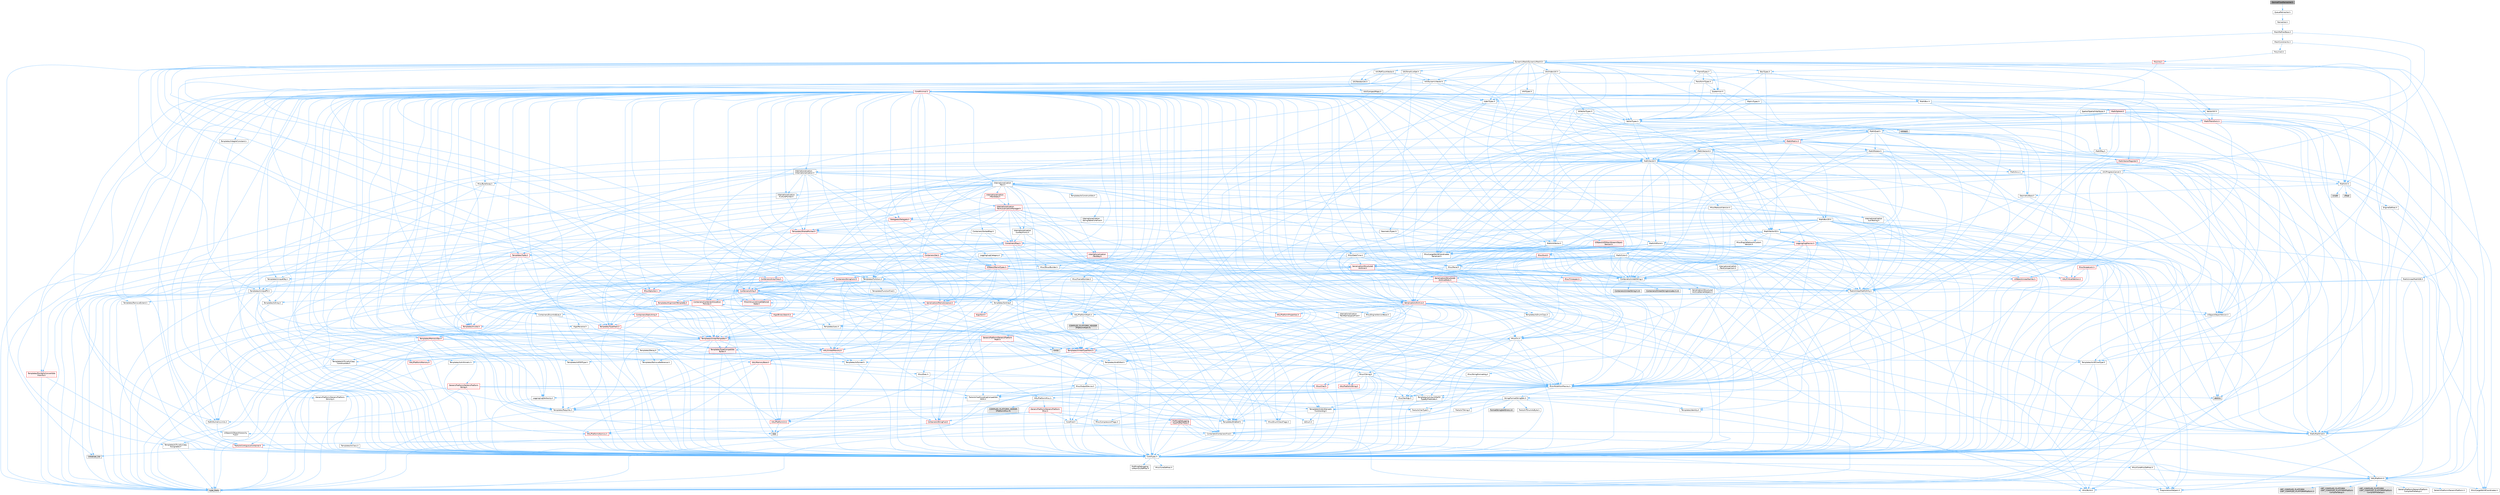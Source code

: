 digraph "NormalFlowRemesher.h"
{
 // INTERACTIVE_SVG=YES
 // LATEX_PDF_SIZE
  bgcolor="transparent";
  edge [fontname=Helvetica,fontsize=10,labelfontname=Helvetica,labelfontsize=10];
  node [fontname=Helvetica,fontsize=10,shape=box,height=0.2,width=0.4];
  Node1 [id="Node000001",label="NormalFlowRemesher.h",height=0.2,width=0.4,color="gray40", fillcolor="grey60", style="filled", fontcolor="black",tooltip=" "];
  Node1 -> Node2 [id="edge1_Node000001_Node000002",color="steelblue1",style="solid",tooltip=" "];
  Node2 [id="Node000002",label="QueueRemesher.h",height=0.2,width=0.4,color="grey40", fillcolor="white", style="filled",URL="$d6/d19/QueueRemesher_8h.html",tooltip=" "];
  Node2 -> Node3 [id="edge2_Node000002_Node000003",color="steelblue1",style="solid",tooltip=" "];
  Node3 [id="Node000003",label="Remesher.h",height=0.2,width=0.4,color="grey40", fillcolor="white", style="filled",URL="$da/d9d/Remesher_8h.html",tooltip=" "];
  Node3 -> Node4 [id="edge3_Node000003_Node000004",color="steelblue1",style="solid",tooltip=" "];
  Node4 [id="Node000004",label="MeshRefinerBase.h",height=0.2,width=0.4,color="grey40", fillcolor="white", style="filled",URL="$dc/d16/MeshRefinerBase_8h.html",tooltip=" "];
  Node4 -> Node5 [id="edge4_Node000004_Node000005",color="steelblue1",style="solid",tooltip=" "];
  Node5 [id="Node000005",label="DynamicMesh/DynamicMesh3.h",height=0.2,width=0.4,color="grey40", fillcolor="white", style="filled",URL="$d5/d34/DynamicMesh3_8h.html",tooltip=" "];
  Node5 -> Node6 [id="edge5_Node000005_Node000006",color="steelblue1",style="solid",tooltip=" "];
  Node6 [id="Node000006",label="BoxTypes.h",height=0.2,width=0.4,color="grey40", fillcolor="white", style="filled",URL="$d2/da2/BoxTypes_8h.html",tooltip=" "];
  Node6 -> Node7 [id="edge6_Node000006_Node000007",color="steelblue1",style="solid",tooltip=" "];
  Node7 [id="Node000007",label="Math/Box.h",height=0.2,width=0.4,color="grey40", fillcolor="white", style="filled",URL="$de/d0f/Box_8h.html",tooltip=" "];
  Node7 -> Node8 [id="edge7_Node000007_Node000008",color="steelblue1",style="solid",tooltip=" "];
  Node8 [id="Node000008",label="CoreTypes.h",height=0.2,width=0.4,color="grey40", fillcolor="white", style="filled",URL="$dc/dec/CoreTypes_8h.html",tooltip=" "];
  Node8 -> Node9 [id="edge8_Node000008_Node000009",color="steelblue1",style="solid",tooltip=" "];
  Node9 [id="Node000009",label="HAL/Platform.h",height=0.2,width=0.4,color="grey40", fillcolor="white", style="filled",URL="$d9/dd0/Platform_8h.html",tooltip=" "];
  Node9 -> Node10 [id="edge9_Node000009_Node000010",color="steelblue1",style="solid",tooltip=" "];
  Node10 [id="Node000010",label="Misc/Build.h",height=0.2,width=0.4,color="grey40", fillcolor="white", style="filled",URL="$d3/dbb/Build_8h.html",tooltip=" "];
  Node9 -> Node11 [id="edge10_Node000009_Node000011",color="steelblue1",style="solid",tooltip=" "];
  Node11 [id="Node000011",label="Misc/LargeWorldCoordinates.h",height=0.2,width=0.4,color="grey40", fillcolor="white", style="filled",URL="$d2/dcb/LargeWorldCoordinates_8h.html",tooltip=" "];
  Node9 -> Node12 [id="edge11_Node000009_Node000012",color="steelblue1",style="solid",tooltip=" "];
  Node12 [id="Node000012",label="type_traits",height=0.2,width=0.4,color="grey60", fillcolor="#E0E0E0", style="filled",tooltip=" "];
  Node9 -> Node13 [id="edge12_Node000009_Node000013",color="steelblue1",style="solid",tooltip=" "];
  Node13 [id="Node000013",label="PreprocessorHelpers.h",height=0.2,width=0.4,color="grey40", fillcolor="white", style="filled",URL="$db/ddb/PreprocessorHelpers_8h.html",tooltip=" "];
  Node9 -> Node14 [id="edge13_Node000009_Node000014",color="steelblue1",style="solid",tooltip=" "];
  Node14 [id="Node000014",label="UBT_COMPILED_PLATFORM\l/UBT_COMPILED_PLATFORMPlatform\lCompilerPreSetup.h",height=0.2,width=0.4,color="grey60", fillcolor="#E0E0E0", style="filled",tooltip=" "];
  Node9 -> Node15 [id="edge14_Node000009_Node000015",color="steelblue1",style="solid",tooltip=" "];
  Node15 [id="Node000015",label="GenericPlatform/GenericPlatform\lCompilerPreSetup.h",height=0.2,width=0.4,color="grey40", fillcolor="white", style="filled",URL="$d9/dc8/GenericPlatformCompilerPreSetup_8h.html",tooltip=" "];
  Node9 -> Node16 [id="edge15_Node000009_Node000016",color="steelblue1",style="solid",tooltip=" "];
  Node16 [id="Node000016",label="GenericPlatform/GenericPlatform.h",height=0.2,width=0.4,color="grey40", fillcolor="white", style="filled",URL="$d6/d84/GenericPlatform_8h.html",tooltip=" "];
  Node9 -> Node17 [id="edge16_Node000009_Node000017",color="steelblue1",style="solid",tooltip=" "];
  Node17 [id="Node000017",label="UBT_COMPILED_PLATFORM\l/UBT_COMPILED_PLATFORMPlatform.h",height=0.2,width=0.4,color="grey60", fillcolor="#E0E0E0", style="filled",tooltip=" "];
  Node9 -> Node18 [id="edge17_Node000009_Node000018",color="steelblue1",style="solid",tooltip=" "];
  Node18 [id="Node000018",label="UBT_COMPILED_PLATFORM\l/UBT_COMPILED_PLATFORMPlatform\lCompilerSetup.h",height=0.2,width=0.4,color="grey60", fillcolor="#E0E0E0", style="filled",tooltip=" "];
  Node8 -> Node19 [id="edge18_Node000008_Node000019",color="steelblue1",style="solid",tooltip=" "];
  Node19 [id="Node000019",label="ProfilingDebugging\l/UMemoryDefines.h",height=0.2,width=0.4,color="grey40", fillcolor="white", style="filled",URL="$d2/da2/UMemoryDefines_8h.html",tooltip=" "];
  Node8 -> Node20 [id="edge19_Node000008_Node000020",color="steelblue1",style="solid",tooltip=" "];
  Node20 [id="Node000020",label="Misc/CoreMiscDefines.h",height=0.2,width=0.4,color="grey40", fillcolor="white", style="filled",URL="$da/d38/CoreMiscDefines_8h.html",tooltip=" "];
  Node20 -> Node9 [id="edge20_Node000020_Node000009",color="steelblue1",style="solid",tooltip=" "];
  Node20 -> Node13 [id="edge21_Node000020_Node000013",color="steelblue1",style="solid",tooltip=" "];
  Node8 -> Node21 [id="edge22_Node000008_Node000021",color="steelblue1",style="solid",tooltip=" "];
  Node21 [id="Node000021",label="Misc/CoreDefines.h",height=0.2,width=0.4,color="grey40", fillcolor="white", style="filled",URL="$d3/dd2/CoreDefines_8h.html",tooltip=" "];
  Node7 -> Node22 [id="edge23_Node000007_Node000022",color="steelblue1",style="solid",tooltip=" "];
  Node22 [id="Node000022",label="Misc/AssertionMacros.h",height=0.2,width=0.4,color="grey40", fillcolor="white", style="filled",URL="$d0/dfa/AssertionMacros_8h.html",tooltip=" "];
  Node22 -> Node8 [id="edge24_Node000022_Node000008",color="steelblue1",style="solid",tooltip=" "];
  Node22 -> Node9 [id="edge25_Node000022_Node000009",color="steelblue1",style="solid",tooltip=" "];
  Node22 -> Node23 [id="edge26_Node000022_Node000023",color="steelblue1",style="solid",tooltip=" "];
  Node23 [id="Node000023",label="HAL/PlatformMisc.h",height=0.2,width=0.4,color="grey40", fillcolor="white", style="filled",URL="$d0/df5/PlatformMisc_8h.html",tooltip=" "];
  Node23 -> Node8 [id="edge27_Node000023_Node000008",color="steelblue1",style="solid",tooltip=" "];
  Node23 -> Node24 [id="edge28_Node000023_Node000024",color="steelblue1",style="solid",tooltip=" "];
  Node24 [id="Node000024",label="GenericPlatform/GenericPlatform\lMisc.h",height=0.2,width=0.4,color="red", fillcolor="#FFF0F0", style="filled",URL="$db/d9a/GenericPlatformMisc_8h.html",tooltip=" "];
  Node24 -> Node25 [id="edge29_Node000024_Node000025",color="steelblue1",style="solid",tooltip=" "];
  Node25 [id="Node000025",label="Containers/StringFwd.h",height=0.2,width=0.4,color="red", fillcolor="#FFF0F0", style="filled",URL="$df/d37/StringFwd_8h.html",tooltip=" "];
  Node25 -> Node8 [id="edge30_Node000025_Node000008",color="steelblue1",style="solid",tooltip=" "];
  Node25 -> Node28 [id="edge31_Node000025_Node000028",color="steelblue1",style="solid",tooltip=" "];
  Node28 [id="Node000028",label="Traits/IsContiguousContainer.h",height=0.2,width=0.4,color="red", fillcolor="#FFF0F0", style="filled",URL="$d5/d3c/IsContiguousContainer_8h.html",tooltip=" "];
  Node28 -> Node8 [id="edge32_Node000028_Node000008",color="steelblue1",style="solid",tooltip=" "];
  Node28 -> Node27 [id="edge33_Node000028_Node000027",color="steelblue1",style="solid",tooltip=" "];
  Node27 [id="Node000027",label="initializer_list",height=0.2,width=0.4,color="grey60", fillcolor="#E0E0E0", style="filled",tooltip=" "];
  Node24 -> Node30 [id="edge34_Node000024_Node000030",color="steelblue1",style="solid",tooltip=" "];
  Node30 [id="Node000030",label="CoreFwd.h",height=0.2,width=0.4,color="grey40", fillcolor="white", style="filled",URL="$d1/d1e/CoreFwd_8h.html",tooltip=" "];
  Node30 -> Node8 [id="edge35_Node000030_Node000008",color="steelblue1",style="solid",tooltip=" "];
  Node30 -> Node31 [id="edge36_Node000030_Node000031",color="steelblue1",style="solid",tooltip=" "];
  Node31 [id="Node000031",label="Containers/ContainersFwd.h",height=0.2,width=0.4,color="grey40", fillcolor="white", style="filled",URL="$d4/d0a/ContainersFwd_8h.html",tooltip=" "];
  Node31 -> Node9 [id="edge37_Node000031_Node000009",color="steelblue1",style="solid",tooltip=" "];
  Node31 -> Node8 [id="edge38_Node000031_Node000008",color="steelblue1",style="solid",tooltip=" "];
  Node31 -> Node28 [id="edge39_Node000031_Node000028",color="steelblue1",style="solid",tooltip=" "];
  Node30 -> Node32 [id="edge40_Node000030_Node000032",color="steelblue1",style="solid",tooltip=" "];
  Node32 [id="Node000032",label="Math/MathFwd.h",height=0.2,width=0.4,color="grey40", fillcolor="white", style="filled",URL="$d2/d10/MathFwd_8h.html",tooltip=" "];
  Node32 -> Node9 [id="edge41_Node000032_Node000009",color="steelblue1",style="solid",tooltip=" "];
  Node30 -> Node33 [id="edge42_Node000030_Node000033",color="steelblue1",style="solid",tooltip=" "];
  Node33 [id="Node000033",label="UObject/UObjectHierarchy\lFwd.h",height=0.2,width=0.4,color="grey40", fillcolor="white", style="filled",URL="$d3/d13/UObjectHierarchyFwd_8h.html",tooltip=" "];
  Node24 -> Node8 [id="edge43_Node000024_Node000008",color="steelblue1",style="solid",tooltip=" "];
  Node24 -> Node35 [id="edge44_Node000024_Node000035",color="steelblue1",style="solid",tooltip=" "];
  Node35 [id="Node000035",label="HAL/PlatformCrt.h",height=0.2,width=0.4,color="red", fillcolor="#FFF0F0", style="filled",URL="$d8/d75/PlatformCrt_8h.html",tooltip=" "];
  Node35 -> Node36 [id="edge45_Node000035_Node000036",color="steelblue1",style="solid",tooltip=" "];
  Node36 [id="Node000036",label="new",height=0.2,width=0.4,color="grey60", fillcolor="#E0E0E0", style="filled",tooltip=" "];
  Node24 -> Node45 [id="edge46_Node000024_Node000045",color="steelblue1",style="solid",tooltip=" "];
  Node45 [id="Node000045",label="Math/NumericLimits.h",height=0.2,width=0.4,color="grey40", fillcolor="white", style="filled",URL="$df/d1b/NumericLimits_8h.html",tooltip=" "];
  Node45 -> Node8 [id="edge47_Node000045_Node000008",color="steelblue1",style="solid",tooltip=" "];
  Node24 -> Node46 [id="edge48_Node000024_Node000046",color="steelblue1",style="solid",tooltip=" "];
  Node46 [id="Node000046",label="Misc/CompressionFlags.h",height=0.2,width=0.4,color="grey40", fillcolor="white", style="filled",URL="$d9/d76/CompressionFlags_8h.html",tooltip=" "];
  Node24 -> Node47 [id="edge49_Node000024_Node000047",color="steelblue1",style="solid",tooltip=" "];
  Node47 [id="Node000047",label="Misc/EnumClassFlags.h",height=0.2,width=0.4,color="grey40", fillcolor="white", style="filled",URL="$d8/de7/EnumClassFlags_8h.html",tooltip=" "];
  Node23 -> Node50 [id="edge50_Node000023_Node000050",color="steelblue1",style="solid",tooltip=" "];
  Node50 [id="Node000050",label="COMPILED_PLATFORM_HEADER\l(PlatformMisc.h)",height=0.2,width=0.4,color="grey60", fillcolor="#E0E0E0", style="filled",tooltip=" "];
  Node23 -> Node51 [id="edge51_Node000023_Node000051",color="steelblue1",style="solid",tooltip=" "];
  Node51 [id="Node000051",label="ProfilingDebugging\l/CpuProfilerTrace.h",height=0.2,width=0.4,color="red", fillcolor="#FFF0F0", style="filled",URL="$da/dcb/CpuProfilerTrace_8h.html",tooltip=" "];
  Node51 -> Node8 [id="edge52_Node000051_Node000008",color="steelblue1",style="solid",tooltip=" "];
  Node51 -> Node31 [id="edge53_Node000051_Node000031",color="steelblue1",style="solid",tooltip=" "];
  Node51 -> Node52 [id="edge54_Node000051_Node000052",color="steelblue1",style="solid",tooltip=" "];
  Node52 [id="Node000052",label="HAL/PlatformAtomics.h",height=0.2,width=0.4,color="red", fillcolor="#FFF0F0", style="filled",URL="$d3/d36/PlatformAtomics_8h.html",tooltip=" "];
  Node52 -> Node8 [id="edge55_Node000052_Node000008",color="steelblue1",style="solid",tooltip=" "];
  Node51 -> Node13 [id="edge56_Node000051_Node000013",color="steelblue1",style="solid",tooltip=" "];
  Node51 -> Node10 [id="edge57_Node000051_Node000010",color="steelblue1",style="solid",tooltip=" "];
  Node22 -> Node13 [id="edge58_Node000022_Node000013",color="steelblue1",style="solid",tooltip=" "];
  Node22 -> Node59 [id="edge59_Node000022_Node000059",color="steelblue1",style="solid",tooltip=" "];
  Node59 [id="Node000059",label="Templates/EnableIf.h",height=0.2,width=0.4,color="grey40", fillcolor="white", style="filled",URL="$d7/d60/EnableIf_8h.html",tooltip=" "];
  Node59 -> Node8 [id="edge60_Node000059_Node000008",color="steelblue1",style="solid",tooltip=" "];
  Node22 -> Node60 [id="edge61_Node000022_Node000060",color="steelblue1",style="solid",tooltip=" "];
  Node60 [id="Node000060",label="Templates/IsArrayOrRefOf\lTypeByPredicate.h",height=0.2,width=0.4,color="grey40", fillcolor="white", style="filled",URL="$d6/da1/IsArrayOrRefOfTypeByPredicate_8h.html",tooltip=" "];
  Node60 -> Node8 [id="edge62_Node000060_Node000008",color="steelblue1",style="solid",tooltip=" "];
  Node22 -> Node61 [id="edge63_Node000022_Node000061",color="steelblue1",style="solid",tooltip=" "];
  Node61 [id="Node000061",label="Templates/IsValidVariadic\lFunctionArg.h",height=0.2,width=0.4,color="grey40", fillcolor="white", style="filled",URL="$d0/dc8/IsValidVariadicFunctionArg_8h.html",tooltip=" "];
  Node61 -> Node8 [id="edge64_Node000061_Node000008",color="steelblue1",style="solid",tooltip=" "];
  Node61 -> Node62 [id="edge65_Node000061_Node000062",color="steelblue1",style="solid",tooltip=" "];
  Node62 [id="Node000062",label="IsEnum.h",height=0.2,width=0.4,color="grey40", fillcolor="white", style="filled",URL="$d4/de5/IsEnum_8h.html",tooltip=" "];
  Node61 -> Node12 [id="edge66_Node000061_Node000012",color="steelblue1",style="solid",tooltip=" "];
  Node22 -> Node63 [id="edge67_Node000022_Node000063",color="steelblue1",style="solid",tooltip=" "];
  Node63 [id="Node000063",label="Traits/IsCharEncodingCompatible\lWith.h",height=0.2,width=0.4,color="grey40", fillcolor="white", style="filled",URL="$df/dd1/IsCharEncodingCompatibleWith_8h.html",tooltip=" "];
  Node63 -> Node12 [id="edge68_Node000063_Node000012",color="steelblue1",style="solid",tooltip=" "];
  Node63 -> Node64 [id="edge69_Node000063_Node000064",color="steelblue1",style="solid",tooltip=" "];
  Node64 [id="Node000064",label="Traits/IsCharType.h",height=0.2,width=0.4,color="grey40", fillcolor="white", style="filled",URL="$db/d51/IsCharType_8h.html",tooltip=" "];
  Node64 -> Node8 [id="edge70_Node000064_Node000008",color="steelblue1",style="solid",tooltip=" "];
  Node22 -> Node65 [id="edge71_Node000022_Node000065",color="steelblue1",style="solid",tooltip=" "];
  Node65 [id="Node000065",label="Misc/VarArgs.h",height=0.2,width=0.4,color="grey40", fillcolor="white", style="filled",URL="$d5/d6f/VarArgs_8h.html",tooltip=" "];
  Node65 -> Node8 [id="edge72_Node000065_Node000008",color="steelblue1",style="solid",tooltip=" "];
  Node22 -> Node66 [id="edge73_Node000022_Node000066",color="steelblue1",style="solid",tooltip=" "];
  Node66 [id="Node000066",label="String/FormatStringSan.h",height=0.2,width=0.4,color="grey40", fillcolor="white", style="filled",URL="$d3/d8b/FormatStringSan_8h.html",tooltip=" "];
  Node66 -> Node12 [id="edge74_Node000066_Node000012",color="steelblue1",style="solid",tooltip=" "];
  Node66 -> Node8 [id="edge75_Node000066_Node000008",color="steelblue1",style="solid",tooltip=" "];
  Node66 -> Node67 [id="edge76_Node000066_Node000067",color="steelblue1",style="solid",tooltip=" "];
  Node67 [id="Node000067",label="Templates/Requires.h",height=0.2,width=0.4,color="grey40", fillcolor="white", style="filled",URL="$dc/d96/Requires_8h.html",tooltip=" "];
  Node67 -> Node59 [id="edge77_Node000067_Node000059",color="steelblue1",style="solid",tooltip=" "];
  Node67 -> Node12 [id="edge78_Node000067_Node000012",color="steelblue1",style="solid",tooltip=" "];
  Node66 -> Node68 [id="edge79_Node000066_Node000068",color="steelblue1",style="solid",tooltip=" "];
  Node68 [id="Node000068",label="Templates/Identity.h",height=0.2,width=0.4,color="grey40", fillcolor="white", style="filled",URL="$d0/dd5/Identity_8h.html",tooltip=" "];
  Node66 -> Node61 [id="edge80_Node000066_Node000061",color="steelblue1",style="solid",tooltip=" "];
  Node66 -> Node64 [id="edge81_Node000066_Node000064",color="steelblue1",style="solid",tooltip=" "];
  Node66 -> Node69 [id="edge82_Node000066_Node000069",color="steelblue1",style="solid",tooltip=" "];
  Node69 [id="Node000069",label="Traits/IsTEnumAsByte.h",height=0.2,width=0.4,color="grey40", fillcolor="white", style="filled",URL="$d1/de6/IsTEnumAsByte_8h.html",tooltip=" "];
  Node66 -> Node70 [id="edge83_Node000066_Node000070",color="steelblue1",style="solid",tooltip=" "];
  Node70 [id="Node000070",label="Traits/IsTString.h",height=0.2,width=0.4,color="grey40", fillcolor="white", style="filled",URL="$d0/df8/IsTString_8h.html",tooltip=" "];
  Node70 -> Node31 [id="edge84_Node000070_Node000031",color="steelblue1",style="solid",tooltip=" "];
  Node66 -> Node31 [id="edge85_Node000066_Node000031",color="steelblue1",style="solid",tooltip=" "];
  Node66 -> Node71 [id="edge86_Node000066_Node000071",color="steelblue1",style="solid",tooltip=" "];
  Node71 [id="Node000071",label="FormatStringSanErrors.inl",height=0.2,width=0.4,color="grey60", fillcolor="#E0E0E0", style="filled",tooltip=" "];
  Node22 -> Node72 [id="edge87_Node000022_Node000072",color="steelblue1",style="solid",tooltip=" "];
  Node72 [id="Node000072",label="atomic",height=0.2,width=0.4,color="grey60", fillcolor="#E0E0E0", style="filled",tooltip=" "];
  Node7 -> Node32 [id="edge88_Node000007_Node000032",color="steelblue1",style="solid",tooltip=" "];
  Node7 -> Node73 [id="edge89_Node000007_Node000073",color="steelblue1",style="solid",tooltip=" "];
  Node73 [id="Node000073",label="Math/UnrealMathUtility.h",height=0.2,width=0.4,color="grey40", fillcolor="white", style="filled",URL="$db/db8/UnrealMathUtility_8h.html",tooltip=" "];
  Node73 -> Node8 [id="edge90_Node000073_Node000008",color="steelblue1",style="solid",tooltip=" "];
  Node73 -> Node22 [id="edge91_Node000073_Node000022",color="steelblue1",style="solid",tooltip=" "];
  Node73 -> Node74 [id="edge92_Node000073_Node000074",color="steelblue1",style="solid",tooltip=" "];
  Node74 [id="Node000074",label="HAL/PlatformMath.h",height=0.2,width=0.4,color="grey40", fillcolor="white", style="filled",URL="$dc/d53/PlatformMath_8h.html",tooltip=" "];
  Node74 -> Node8 [id="edge93_Node000074_Node000008",color="steelblue1",style="solid",tooltip=" "];
  Node74 -> Node75 [id="edge94_Node000074_Node000075",color="steelblue1",style="solid",tooltip=" "];
  Node75 [id="Node000075",label="GenericPlatform/GenericPlatform\lMath.h",height=0.2,width=0.4,color="red", fillcolor="#FFF0F0", style="filled",URL="$d5/d79/GenericPlatformMath_8h.html",tooltip=" "];
  Node75 -> Node8 [id="edge95_Node000075_Node000008",color="steelblue1",style="solid",tooltip=" "];
  Node75 -> Node31 [id="edge96_Node000075_Node000031",color="steelblue1",style="solid",tooltip=" "];
  Node75 -> Node35 [id="edge97_Node000075_Node000035",color="steelblue1",style="solid",tooltip=" "];
  Node75 -> Node76 [id="edge98_Node000075_Node000076",color="steelblue1",style="solid",tooltip=" "];
  Node76 [id="Node000076",label="Templates/AndOrNot.h",height=0.2,width=0.4,color="grey40", fillcolor="white", style="filled",URL="$db/d0a/AndOrNot_8h.html",tooltip=" "];
  Node76 -> Node8 [id="edge99_Node000076_Node000008",color="steelblue1",style="solid",tooltip=" "];
  Node75 -> Node77 [id="edge100_Node000075_Node000077",color="steelblue1",style="solid",tooltip=" "];
  Node77 [id="Node000077",label="Templates/Decay.h",height=0.2,width=0.4,color="grey40", fillcolor="white", style="filled",URL="$dd/d0f/Decay_8h.html",tooltip=" "];
  Node77 -> Node8 [id="edge101_Node000077_Node000008",color="steelblue1",style="solid",tooltip=" "];
  Node77 -> Node78 [id="edge102_Node000077_Node000078",color="steelblue1",style="solid",tooltip=" "];
  Node78 [id="Node000078",label="Templates/RemoveReference.h",height=0.2,width=0.4,color="grey40", fillcolor="white", style="filled",URL="$da/dbe/RemoveReference_8h.html",tooltip=" "];
  Node78 -> Node8 [id="edge103_Node000078_Node000008",color="steelblue1",style="solid",tooltip=" "];
  Node77 -> Node12 [id="edge104_Node000077_Node000012",color="steelblue1",style="solid",tooltip=" "];
  Node75 -> Node80 [id="edge105_Node000075_Node000080",color="steelblue1",style="solid",tooltip=" "];
  Node80 [id="Node000080",label="Templates/UnrealTypeTraits.h",height=0.2,width=0.4,color="red", fillcolor="#FFF0F0", style="filled",URL="$d2/d2d/UnrealTypeTraits_8h.html",tooltip=" "];
  Node80 -> Node8 [id="edge106_Node000080_Node000008",color="steelblue1",style="solid",tooltip=" "];
  Node80 -> Node81 [id="edge107_Node000080_Node000081",color="steelblue1",style="solid",tooltip=" "];
  Node81 [id="Node000081",label="Templates/IsPointer.h",height=0.2,width=0.4,color="grey40", fillcolor="white", style="filled",URL="$d7/d05/IsPointer_8h.html",tooltip=" "];
  Node81 -> Node8 [id="edge108_Node000081_Node000008",color="steelblue1",style="solid",tooltip=" "];
  Node80 -> Node22 [id="edge109_Node000080_Node000022",color="steelblue1",style="solid",tooltip=" "];
  Node80 -> Node76 [id="edge110_Node000080_Node000076",color="steelblue1",style="solid",tooltip=" "];
  Node80 -> Node59 [id="edge111_Node000080_Node000059",color="steelblue1",style="solid",tooltip=" "];
  Node80 -> Node82 [id="edge112_Node000080_Node000082",color="steelblue1",style="solid",tooltip=" "];
  Node82 [id="Node000082",label="Templates/IsArithmetic.h",height=0.2,width=0.4,color="grey40", fillcolor="white", style="filled",URL="$d2/d5d/IsArithmetic_8h.html",tooltip=" "];
  Node82 -> Node8 [id="edge113_Node000082_Node000008",color="steelblue1",style="solid",tooltip=" "];
  Node80 -> Node62 [id="edge114_Node000080_Node000062",color="steelblue1",style="solid",tooltip=" "];
  Node80 -> Node84 [id="edge115_Node000080_Node000084",color="steelblue1",style="solid",tooltip=" "];
  Node84 [id="Node000084",label="Templates/IsPODType.h",height=0.2,width=0.4,color="grey40", fillcolor="white", style="filled",URL="$d7/db1/IsPODType_8h.html",tooltip=" "];
  Node84 -> Node8 [id="edge116_Node000084_Node000008",color="steelblue1",style="solid",tooltip=" "];
  Node80 -> Node85 [id="edge117_Node000080_Node000085",color="steelblue1",style="solid",tooltip=" "];
  Node85 [id="Node000085",label="Templates/IsUECoreType.h",height=0.2,width=0.4,color="grey40", fillcolor="white", style="filled",URL="$d1/db8/IsUECoreType_8h.html",tooltip=" "];
  Node85 -> Node8 [id="edge118_Node000085_Node000008",color="steelblue1",style="solid",tooltip=" "];
  Node85 -> Node12 [id="edge119_Node000085_Node000012",color="steelblue1",style="solid",tooltip=" "];
  Node80 -> Node86 [id="edge120_Node000080_Node000086",color="steelblue1",style="solid",tooltip=" "];
  Node86 [id="Node000086",label="Templates/IsTriviallyCopy\lConstructible.h",height=0.2,width=0.4,color="grey40", fillcolor="white", style="filled",URL="$d3/d78/IsTriviallyCopyConstructible_8h.html",tooltip=" "];
  Node86 -> Node8 [id="edge121_Node000086_Node000008",color="steelblue1",style="solid",tooltip=" "];
  Node86 -> Node12 [id="edge122_Node000086_Node000012",color="steelblue1",style="solid",tooltip=" "];
  Node75 -> Node67 [id="edge123_Node000075_Node000067",color="steelblue1",style="solid",tooltip=" "];
  Node75 -> Node90 [id="edge124_Node000075_Node000090",color="steelblue1",style="solid",tooltip=" "];
  Node90 [id="Node000090",label="Templates/TypeCompatible\lBytes.h",height=0.2,width=0.4,color="red", fillcolor="#FFF0F0", style="filled",URL="$df/d0a/TypeCompatibleBytes_8h.html",tooltip=" "];
  Node90 -> Node8 [id="edge125_Node000090_Node000008",color="steelblue1",style="solid",tooltip=" "];
  Node90 -> Node36 [id="edge126_Node000090_Node000036",color="steelblue1",style="solid",tooltip=" "];
  Node90 -> Node12 [id="edge127_Node000090_Node000012",color="steelblue1",style="solid",tooltip=" "];
  Node75 -> Node91 [id="edge128_Node000075_Node000091",color="steelblue1",style="solid",tooltip=" "];
  Node91 [id="Node000091",label="limits",height=0.2,width=0.4,color="grey60", fillcolor="#E0E0E0", style="filled",tooltip=" "];
  Node75 -> Node12 [id="edge129_Node000075_Node000012",color="steelblue1",style="solid",tooltip=" "];
  Node74 -> Node92 [id="edge130_Node000074_Node000092",color="steelblue1",style="solid",tooltip=" "];
  Node92 [id="Node000092",label="COMPILED_PLATFORM_HEADER\l(PlatformMath.h)",height=0.2,width=0.4,color="grey60", fillcolor="#E0E0E0", style="filled",tooltip=" "];
  Node73 -> Node32 [id="edge131_Node000073_Node000032",color="steelblue1",style="solid",tooltip=" "];
  Node73 -> Node68 [id="edge132_Node000073_Node000068",color="steelblue1",style="solid",tooltip=" "];
  Node73 -> Node67 [id="edge133_Node000073_Node000067",color="steelblue1",style="solid",tooltip=" "];
  Node7 -> Node93 [id="edge134_Node000007_Node000093",color="steelblue1",style="solid",tooltip=" "];
  Node93 [id="Node000093",label="Containers/UnrealString.h",height=0.2,width=0.4,color="grey40", fillcolor="white", style="filled",URL="$d5/dba/UnrealString_8h.html",tooltip=" "];
  Node93 -> Node94 [id="edge135_Node000093_Node000094",color="steelblue1",style="solid",tooltip=" "];
  Node94 [id="Node000094",label="Containers/UnrealStringIncludes.h.inl",height=0.2,width=0.4,color="grey60", fillcolor="#E0E0E0", style="filled",tooltip=" "];
  Node93 -> Node95 [id="edge136_Node000093_Node000095",color="steelblue1",style="solid",tooltip=" "];
  Node95 [id="Node000095",label="Containers/UnrealString.h.inl",height=0.2,width=0.4,color="grey60", fillcolor="#E0E0E0", style="filled",tooltip=" "];
  Node93 -> Node96 [id="edge137_Node000093_Node000096",color="steelblue1",style="solid",tooltip=" "];
  Node96 [id="Node000096",label="Misc/StringFormatArg.h",height=0.2,width=0.4,color="grey40", fillcolor="white", style="filled",URL="$d2/d16/StringFormatArg_8h.html",tooltip=" "];
  Node96 -> Node31 [id="edge138_Node000096_Node000031",color="steelblue1",style="solid",tooltip=" "];
  Node7 -> Node97 [id="edge139_Node000007_Node000097",color="steelblue1",style="solid",tooltip=" "];
  Node97 [id="Node000097",label="Math/Vector.h",height=0.2,width=0.4,color="grey40", fillcolor="white", style="filled",URL="$d6/dbe/Vector_8h.html",tooltip=" "];
  Node97 -> Node8 [id="edge140_Node000097_Node000008",color="steelblue1",style="solid",tooltip=" "];
  Node97 -> Node22 [id="edge141_Node000097_Node000022",color="steelblue1",style="solid",tooltip=" "];
  Node97 -> Node32 [id="edge142_Node000097_Node000032",color="steelblue1",style="solid",tooltip=" "];
  Node97 -> Node45 [id="edge143_Node000097_Node000045",color="steelblue1",style="solid",tooltip=" "];
  Node97 -> Node98 [id="edge144_Node000097_Node000098",color="steelblue1",style="solid",tooltip=" "];
  Node98 [id="Node000098",label="Misc/Crc.h",height=0.2,width=0.4,color="grey40", fillcolor="white", style="filled",URL="$d4/dd2/Crc_8h.html",tooltip=" "];
  Node98 -> Node8 [id="edge145_Node000098_Node000008",color="steelblue1",style="solid",tooltip=" "];
  Node98 -> Node99 [id="edge146_Node000098_Node000099",color="steelblue1",style="solid",tooltip=" "];
  Node99 [id="Node000099",label="HAL/PlatformString.h",height=0.2,width=0.4,color="red", fillcolor="#FFF0F0", style="filled",URL="$db/db5/PlatformString_8h.html",tooltip=" "];
  Node99 -> Node8 [id="edge147_Node000099_Node000008",color="steelblue1",style="solid",tooltip=" "];
  Node98 -> Node22 [id="edge148_Node000098_Node000022",color="steelblue1",style="solid",tooltip=" "];
  Node98 -> Node101 [id="edge149_Node000098_Node000101",color="steelblue1",style="solid",tooltip=" "];
  Node101 [id="Node000101",label="Misc/CString.h",height=0.2,width=0.4,color="grey40", fillcolor="white", style="filled",URL="$d2/d49/CString_8h.html",tooltip=" "];
  Node101 -> Node8 [id="edge150_Node000101_Node000008",color="steelblue1",style="solid",tooltip=" "];
  Node101 -> Node35 [id="edge151_Node000101_Node000035",color="steelblue1",style="solid",tooltip=" "];
  Node101 -> Node99 [id="edge152_Node000101_Node000099",color="steelblue1",style="solid",tooltip=" "];
  Node101 -> Node22 [id="edge153_Node000101_Node000022",color="steelblue1",style="solid",tooltip=" "];
  Node101 -> Node102 [id="edge154_Node000101_Node000102",color="steelblue1",style="solid",tooltip=" "];
  Node102 [id="Node000102",label="Misc/Char.h",height=0.2,width=0.4,color="red", fillcolor="#FFF0F0", style="filled",URL="$d0/d58/Char_8h.html",tooltip=" "];
  Node102 -> Node8 [id="edge155_Node000102_Node000008",color="steelblue1",style="solid",tooltip=" "];
  Node102 -> Node12 [id="edge156_Node000102_Node000012",color="steelblue1",style="solid",tooltip=" "];
  Node101 -> Node65 [id="edge157_Node000101_Node000065",color="steelblue1",style="solid",tooltip=" "];
  Node101 -> Node60 [id="edge158_Node000101_Node000060",color="steelblue1",style="solid",tooltip=" "];
  Node101 -> Node61 [id="edge159_Node000101_Node000061",color="steelblue1",style="solid",tooltip=" "];
  Node101 -> Node63 [id="edge160_Node000101_Node000063",color="steelblue1",style="solid",tooltip=" "];
  Node98 -> Node102 [id="edge161_Node000098_Node000102",color="steelblue1",style="solid",tooltip=" "];
  Node98 -> Node80 [id="edge162_Node000098_Node000080",color="steelblue1",style="solid",tooltip=" "];
  Node98 -> Node64 [id="edge163_Node000098_Node000064",color="steelblue1",style="solid",tooltip=" "];
  Node97 -> Node73 [id="edge164_Node000097_Node000073",color="steelblue1",style="solid",tooltip=" "];
  Node97 -> Node93 [id="edge165_Node000097_Node000093",color="steelblue1",style="solid",tooltip=" "];
  Node97 -> Node106 [id="edge166_Node000097_Node000106",color="steelblue1",style="solid",tooltip=" "];
  Node106 [id="Node000106",label="Misc/Parse.h",height=0.2,width=0.4,color="grey40", fillcolor="white", style="filled",URL="$dc/d71/Parse_8h.html",tooltip=" "];
  Node106 -> Node25 [id="edge167_Node000106_Node000025",color="steelblue1",style="solid",tooltip=" "];
  Node106 -> Node93 [id="edge168_Node000106_Node000093",color="steelblue1",style="solid",tooltip=" "];
  Node106 -> Node8 [id="edge169_Node000106_Node000008",color="steelblue1",style="solid",tooltip=" "];
  Node106 -> Node35 [id="edge170_Node000106_Node000035",color="steelblue1",style="solid",tooltip=" "];
  Node106 -> Node10 [id="edge171_Node000106_Node000010",color="steelblue1",style="solid",tooltip=" "];
  Node106 -> Node47 [id="edge172_Node000106_Node000047",color="steelblue1",style="solid",tooltip=" "];
  Node106 -> Node107 [id="edge173_Node000106_Node000107",color="steelblue1",style="solid",tooltip=" "];
  Node107 [id="Node000107",label="Templates/Function.h",height=0.2,width=0.4,color="grey40", fillcolor="white", style="filled",URL="$df/df5/Function_8h.html",tooltip=" "];
  Node107 -> Node8 [id="edge174_Node000107_Node000008",color="steelblue1",style="solid",tooltip=" "];
  Node107 -> Node22 [id="edge175_Node000107_Node000022",color="steelblue1",style="solid",tooltip=" "];
  Node107 -> Node108 [id="edge176_Node000107_Node000108",color="steelblue1",style="solid",tooltip=" "];
  Node108 [id="Node000108",label="Misc/IntrusiveUnsetOptional\lState.h",height=0.2,width=0.4,color="red", fillcolor="#FFF0F0", style="filled",URL="$d2/d0a/IntrusiveUnsetOptionalState_8h.html",tooltip=" "];
  Node107 -> Node110 [id="edge177_Node000107_Node000110",color="steelblue1",style="solid",tooltip=" "];
  Node110 [id="Node000110",label="HAL/UnrealMemory.h",height=0.2,width=0.4,color="red", fillcolor="#FFF0F0", style="filled",URL="$d9/d96/UnrealMemory_8h.html",tooltip=" "];
  Node110 -> Node8 [id="edge178_Node000110_Node000008",color="steelblue1",style="solid",tooltip=" "];
  Node110 -> Node112 [id="edge179_Node000110_Node000112",color="steelblue1",style="solid",tooltip=" "];
  Node112 [id="Node000112",label="HAL/MemoryBase.h",height=0.2,width=0.4,color="red", fillcolor="#FFF0F0", style="filled",URL="$d6/d9f/MemoryBase_8h.html",tooltip=" "];
  Node112 -> Node8 [id="edge180_Node000112_Node000008",color="steelblue1",style="solid",tooltip=" "];
  Node112 -> Node52 [id="edge181_Node000112_Node000052",color="steelblue1",style="solid",tooltip=" "];
  Node112 -> Node35 [id="edge182_Node000112_Node000035",color="steelblue1",style="solid",tooltip=" "];
  Node112 -> Node113 [id="edge183_Node000112_Node000113",color="steelblue1",style="solid",tooltip=" "];
  Node113 [id="Node000113",label="Misc/Exec.h",height=0.2,width=0.4,color="grey40", fillcolor="white", style="filled",URL="$de/ddb/Exec_8h.html",tooltip=" "];
  Node113 -> Node8 [id="edge184_Node000113_Node000008",color="steelblue1",style="solid",tooltip=" "];
  Node113 -> Node22 [id="edge185_Node000113_Node000022",color="steelblue1",style="solid",tooltip=" "];
  Node112 -> Node114 [id="edge186_Node000112_Node000114",color="steelblue1",style="solid",tooltip=" "];
  Node114 [id="Node000114",label="Misc/OutputDevice.h",height=0.2,width=0.4,color="grey40", fillcolor="white", style="filled",URL="$d7/d32/OutputDevice_8h.html",tooltip=" "];
  Node114 -> Node30 [id="edge187_Node000114_Node000030",color="steelblue1",style="solid",tooltip=" "];
  Node114 -> Node8 [id="edge188_Node000114_Node000008",color="steelblue1",style="solid",tooltip=" "];
  Node114 -> Node115 [id="edge189_Node000114_Node000115",color="steelblue1",style="solid",tooltip=" "];
  Node115 [id="Node000115",label="Logging/LogVerbosity.h",height=0.2,width=0.4,color="grey40", fillcolor="white", style="filled",URL="$d2/d8f/LogVerbosity_8h.html",tooltip=" "];
  Node115 -> Node8 [id="edge190_Node000115_Node000008",color="steelblue1",style="solid",tooltip=" "];
  Node114 -> Node65 [id="edge191_Node000114_Node000065",color="steelblue1",style="solid",tooltip=" "];
  Node114 -> Node60 [id="edge192_Node000114_Node000060",color="steelblue1",style="solid",tooltip=" "];
  Node114 -> Node61 [id="edge193_Node000114_Node000061",color="steelblue1",style="solid",tooltip=" "];
  Node114 -> Node63 [id="edge194_Node000114_Node000063",color="steelblue1",style="solid",tooltip=" "];
  Node110 -> Node121 [id="edge195_Node000110_Node000121",color="steelblue1",style="solid",tooltip=" "];
  Node121 [id="Node000121",label="HAL/PlatformMemory.h",height=0.2,width=0.4,color="red", fillcolor="#FFF0F0", style="filled",URL="$de/d68/PlatformMemory_8h.html",tooltip=" "];
  Node121 -> Node8 [id="edge196_Node000121_Node000008",color="steelblue1",style="solid",tooltip=" "];
  Node110 -> Node81 [id="edge197_Node000110_Node000081",color="steelblue1",style="solid",tooltip=" "];
  Node107 -> Node124 [id="edge198_Node000107_Node000124",color="steelblue1",style="solid",tooltip=" "];
  Node124 [id="Node000124",label="Templates/FunctionFwd.h",height=0.2,width=0.4,color="grey40", fillcolor="white", style="filled",URL="$d6/d54/FunctionFwd_8h.html",tooltip=" "];
  Node107 -> Node80 [id="edge199_Node000107_Node000080",color="steelblue1",style="solid",tooltip=" "];
  Node107 -> Node125 [id="edge200_Node000107_Node000125",color="steelblue1",style="solid",tooltip=" "];
  Node125 [id="Node000125",label="Templates/Invoke.h",height=0.2,width=0.4,color="red", fillcolor="#FFF0F0", style="filled",URL="$d7/deb/Invoke_8h.html",tooltip=" "];
  Node125 -> Node8 [id="edge201_Node000125_Node000008",color="steelblue1",style="solid",tooltip=" "];
  Node125 -> Node127 [id="edge202_Node000125_Node000127",color="steelblue1",style="solid",tooltip=" "];
  Node127 [id="Node000127",label="Templates/UnrealTemplate.h",height=0.2,width=0.4,color="red", fillcolor="#FFF0F0", style="filled",URL="$d4/d24/UnrealTemplate_8h.html",tooltip=" "];
  Node127 -> Node8 [id="edge203_Node000127_Node000008",color="steelblue1",style="solid",tooltip=" "];
  Node127 -> Node81 [id="edge204_Node000127_Node000081",color="steelblue1",style="solid",tooltip=" "];
  Node127 -> Node110 [id="edge205_Node000127_Node000110",color="steelblue1",style="solid",tooltip=" "];
  Node127 -> Node80 [id="edge206_Node000127_Node000080",color="steelblue1",style="solid",tooltip=" "];
  Node127 -> Node78 [id="edge207_Node000127_Node000078",color="steelblue1",style="solid",tooltip=" "];
  Node127 -> Node67 [id="edge208_Node000127_Node000067",color="steelblue1",style="solid",tooltip=" "];
  Node127 -> Node90 [id="edge209_Node000127_Node000090",color="steelblue1",style="solid",tooltip=" "];
  Node127 -> Node68 [id="edge210_Node000127_Node000068",color="steelblue1",style="solid",tooltip=" "];
  Node127 -> Node28 [id="edge211_Node000127_Node000028",color="steelblue1",style="solid",tooltip=" "];
  Node127 -> Node12 [id="edge212_Node000127_Node000012",color="steelblue1",style="solid",tooltip=" "];
  Node125 -> Node12 [id="edge213_Node000125_Node000012",color="steelblue1",style="solid",tooltip=" "];
  Node107 -> Node127 [id="edge214_Node000107_Node000127",color="steelblue1",style="solid",tooltip=" "];
  Node107 -> Node67 [id="edge215_Node000107_Node000067",color="steelblue1",style="solid",tooltip=" "];
  Node107 -> Node73 [id="edge216_Node000107_Node000073",color="steelblue1",style="solid",tooltip=" "];
  Node107 -> Node36 [id="edge217_Node000107_Node000036",color="steelblue1",style="solid",tooltip=" "];
  Node107 -> Node12 [id="edge218_Node000107_Node000012",color="steelblue1",style="solid",tooltip=" "];
  Node97 -> Node131 [id="edge219_Node000097_Node000131",color="steelblue1",style="solid",tooltip=" "];
  Node131 [id="Node000131",label="Misc/LargeWorldCoordinates\lSerializer.h",height=0.2,width=0.4,color="grey40", fillcolor="white", style="filled",URL="$d7/df9/LargeWorldCoordinatesSerializer_8h.html",tooltip=" "];
  Node131 -> Node132 [id="edge220_Node000131_Node000132",color="steelblue1",style="solid",tooltip=" "];
  Node132 [id="Node000132",label="UObject/NameTypes.h",height=0.2,width=0.4,color="red", fillcolor="#FFF0F0", style="filled",URL="$d6/d35/NameTypes_8h.html",tooltip=" "];
  Node132 -> Node8 [id="edge221_Node000132_Node000008",color="steelblue1",style="solid",tooltip=" "];
  Node132 -> Node22 [id="edge222_Node000132_Node000022",color="steelblue1",style="solid",tooltip=" "];
  Node132 -> Node110 [id="edge223_Node000132_Node000110",color="steelblue1",style="solid",tooltip=" "];
  Node132 -> Node80 [id="edge224_Node000132_Node000080",color="steelblue1",style="solid",tooltip=" "];
  Node132 -> Node127 [id="edge225_Node000132_Node000127",color="steelblue1",style="solid",tooltip=" "];
  Node132 -> Node93 [id="edge226_Node000132_Node000093",color="steelblue1",style="solid",tooltip=" "];
  Node132 -> Node133 [id="edge227_Node000132_Node000133",color="steelblue1",style="solid",tooltip=" "];
  Node133 [id="Node000133",label="HAL/CriticalSection.h",height=0.2,width=0.4,color="red", fillcolor="#FFF0F0", style="filled",URL="$d6/d90/CriticalSection_8h.html",tooltip=" "];
  Node132 -> Node136 [id="edge228_Node000132_Node000136",color="steelblue1",style="solid",tooltip=" "];
  Node136 [id="Node000136",label="Containers/StringConv.h",height=0.2,width=0.4,color="red", fillcolor="#FFF0F0", style="filled",URL="$d3/ddf/StringConv_8h.html",tooltip=" "];
  Node136 -> Node8 [id="edge229_Node000136_Node000008",color="steelblue1",style="solid",tooltip=" "];
  Node136 -> Node22 [id="edge230_Node000136_Node000022",color="steelblue1",style="solid",tooltip=" "];
  Node136 -> Node137 [id="edge231_Node000136_Node000137",color="steelblue1",style="solid",tooltip=" "];
  Node137 [id="Node000137",label="Containers/ContainerAllocation\lPolicies.h",height=0.2,width=0.4,color="red", fillcolor="#FFF0F0", style="filled",URL="$d7/dff/ContainerAllocationPolicies_8h.html",tooltip=" "];
  Node137 -> Node8 [id="edge232_Node000137_Node000008",color="steelblue1",style="solid",tooltip=" "];
  Node137 -> Node137 [id="edge233_Node000137_Node000137",color="steelblue1",style="solid",tooltip=" "];
  Node137 -> Node74 [id="edge234_Node000137_Node000074",color="steelblue1",style="solid",tooltip=" "];
  Node137 -> Node110 [id="edge235_Node000137_Node000110",color="steelblue1",style="solid",tooltip=" "];
  Node137 -> Node45 [id="edge236_Node000137_Node000045",color="steelblue1",style="solid",tooltip=" "];
  Node137 -> Node22 [id="edge237_Node000137_Node000022",color="steelblue1",style="solid",tooltip=" "];
  Node137 -> Node140 [id="edge238_Node000137_Node000140",color="steelblue1",style="solid",tooltip=" "];
  Node140 [id="Node000140",label="Templates/MemoryOps.h",height=0.2,width=0.4,color="red", fillcolor="#FFF0F0", style="filled",URL="$db/dea/MemoryOps_8h.html",tooltip=" "];
  Node140 -> Node8 [id="edge239_Node000140_Node000008",color="steelblue1",style="solid",tooltip=" "];
  Node140 -> Node110 [id="edge240_Node000140_Node000110",color="steelblue1",style="solid",tooltip=" "];
  Node140 -> Node120 [id="edge241_Node000140_Node000120",color="steelblue1",style="solid",tooltip=" "];
  Node120 [id="Node000120",label="Templates/IsTriviallyCopy\lAssignable.h",height=0.2,width=0.4,color="grey40", fillcolor="white", style="filled",URL="$d2/df2/IsTriviallyCopyAssignable_8h.html",tooltip=" "];
  Node120 -> Node8 [id="edge242_Node000120_Node000008",color="steelblue1",style="solid",tooltip=" "];
  Node120 -> Node12 [id="edge243_Node000120_Node000012",color="steelblue1",style="solid",tooltip=" "];
  Node140 -> Node86 [id="edge244_Node000140_Node000086",color="steelblue1",style="solid",tooltip=" "];
  Node140 -> Node67 [id="edge245_Node000140_Node000067",color="steelblue1",style="solid",tooltip=" "];
  Node140 -> Node80 [id="edge246_Node000140_Node000080",color="steelblue1",style="solid",tooltip=" "];
  Node140 -> Node36 [id="edge247_Node000140_Node000036",color="steelblue1",style="solid",tooltip=" "];
  Node140 -> Node12 [id="edge248_Node000140_Node000012",color="steelblue1",style="solid",tooltip=" "];
  Node137 -> Node90 [id="edge249_Node000137_Node000090",color="steelblue1",style="solid",tooltip=" "];
  Node137 -> Node12 [id="edge250_Node000137_Node000012",color="steelblue1",style="solid",tooltip=" "];
  Node136 -> Node141 [id="edge251_Node000136_Node000141",color="steelblue1",style="solid",tooltip=" "];
  Node141 [id="Node000141",label="Containers/Array.h",height=0.2,width=0.4,color="red", fillcolor="#FFF0F0", style="filled",URL="$df/dd0/Array_8h.html",tooltip=" "];
  Node141 -> Node8 [id="edge252_Node000141_Node000008",color="steelblue1",style="solid",tooltip=" "];
  Node141 -> Node22 [id="edge253_Node000141_Node000022",color="steelblue1",style="solid",tooltip=" "];
  Node141 -> Node108 [id="edge254_Node000141_Node000108",color="steelblue1",style="solid",tooltip=" "];
  Node141 -> Node110 [id="edge255_Node000141_Node000110",color="steelblue1",style="solid",tooltip=" "];
  Node141 -> Node80 [id="edge256_Node000141_Node000080",color="steelblue1",style="solid",tooltip=" "];
  Node141 -> Node127 [id="edge257_Node000141_Node000127",color="steelblue1",style="solid",tooltip=" "];
  Node141 -> Node137 [id="edge258_Node000141_Node000137",color="steelblue1",style="solid",tooltip=" "];
  Node141 -> Node146 [id="edge259_Node000141_Node000146",color="steelblue1",style="solid",tooltip=" "];
  Node146 [id="Node000146",label="Serialization/Archive.h",height=0.2,width=0.4,color="red", fillcolor="#FFF0F0", style="filled",URL="$d7/d3b/Archive_8h.html",tooltip=" "];
  Node146 -> Node30 [id="edge260_Node000146_Node000030",color="steelblue1",style="solid",tooltip=" "];
  Node146 -> Node8 [id="edge261_Node000146_Node000008",color="steelblue1",style="solid",tooltip=" "];
  Node146 -> Node147 [id="edge262_Node000146_Node000147",color="steelblue1",style="solid",tooltip=" "];
  Node147 [id="Node000147",label="HAL/PlatformProperties.h",height=0.2,width=0.4,color="red", fillcolor="#FFF0F0", style="filled",URL="$d9/db0/PlatformProperties_8h.html",tooltip=" "];
  Node147 -> Node8 [id="edge263_Node000147_Node000008",color="steelblue1",style="solid",tooltip=" "];
  Node146 -> Node150 [id="edge264_Node000146_Node000150",color="steelblue1",style="solid",tooltip=" "];
  Node150 [id="Node000150",label="Internationalization\l/TextNamespaceFwd.h",height=0.2,width=0.4,color="grey40", fillcolor="white", style="filled",URL="$d8/d97/TextNamespaceFwd_8h.html",tooltip=" "];
  Node150 -> Node8 [id="edge265_Node000150_Node000008",color="steelblue1",style="solid",tooltip=" "];
  Node146 -> Node32 [id="edge266_Node000146_Node000032",color="steelblue1",style="solid",tooltip=" "];
  Node146 -> Node22 [id="edge267_Node000146_Node000022",color="steelblue1",style="solid",tooltip=" "];
  Node146 -> Node10 [id="edge268_Node000146_Node000010",color="steelblue1",style="solid",tooltip=" "];
  Node146 -> Node46 [id="edge269_Node000146_Node000046",color="steelblue1",style="solid",tooltip=" "];
  Node146 -> Node151 [id="edge270_Node000146_Node000151",color="steelblue1",style="solid",tooltip=" "];
  Node151 [id="Node000151",label="Misc/EngineVersionBase.h",height=0.2,width=0.4,color="grey40", fillcolor="white", style="filled",URL="$d5/d2b/EngineVersionBase_8h.html",tooltip=" "];
  Node151 -> Node8 [id="edge271_Node000151_Node000008",color="steelblue1",style="solid",tooltip=" "];
  Node146 -> Node65 [id="edge272_Node000146_Node000065",color="steelblue1",style="solid",tooltip=" "];
  Node146 -> Node59 [id="edge273_Node000146_Node000059",color="steelblue1",style="solid",tooltip=" "];
  Node146 -> Node60 [id="edge274_Node000146_Node000060",color="steelblue1",style="solid",tooltip=" "];
  Node146 -> Node154 [id="edge275_Node000146_Node000154",color="steelblue1",style="solid",tooltip=" "];
  Node154 [id="Node000154",label="Templates/IsEnumClass.h",height=0.2,width=0.4,color="grey40", fillcolor="white", style="filled",URL="$d7/d15/IsEnumClass_8h.html",tooltip=" "];
  Node154 -> Node8 [id="edge276_Node000154_Node000008",color="steelblue1",style="solid",tooltip=" "];
  Node154 -> Node76 [id="edge277_Node000154_Node000076",color="steelblue1",style="solid",tooltip=" "];
  Node146 -> Node61 [id="edge278_Node000146_Node000061",color="steelblue1",style="solid",tooltip=" "];
  Node146 -> Node127 [id="edge279_Node000146_Node000127",color="steelblue1",style="solid",tooltip=" "];
  Node146 -> Node63 [id="edge280_Node000146_Node000063",color="steelblue1",style="solid",tooltip=" "];
  Node146 -> Node155 [id="edge281_Node000146_Node000155",color="steelblue1",style="solid",tooltip=" "];
  Node155 [id="Node000155",label="UObject/ObjectVersion.h",height=0.2,width=0.4,color="grey40", fillcolor="white", style="filled",URL="$da/d63/ObjectVersion_8h.html",tooltip=" "];
  Node155 -> Node8 [id="edge282_Node000155_Node000008",color="steelblue1",style="solid",tooltip=" "];
  Node141 -> Node125 [id="edge283_Node000141_Node000125",color="steelblue1",style="solid",tooltip=" "];
  Node141 -> Node170 [id="edge284_Node000141_Node000170",color="steelblue1",style="solid",tooltip=" "];
  Node170 [id="Node000170",label="Templates/Less.h",height=0.2,width=0.4,color="grey40", fillcolor="white", style="filled",URL="$de/dc8/Less_8h.html",tooltip=" "];
  Node170 -> Node8 [id="edge285_Node000170_Node000008",color="steelblue1",style="solid",tooltip=" "];
  Node170 -> Node127 [id="edge286_Node000170_Node000127",color="steelblue1",style="solid",tooltip=" "];
  Node141 -> Node67 [id="edge287_Node000141_Node000067",color="steelblue1",style="solid",tooltip=" "];
  Node141 -> Node178 [id="edge288_Node000141_Node000178",color="steelblue1",style="solid",tooltip=" "];
  Node178 [id="Node000178",label="Templates/Sorting.h",height=0.2,width=0.4,color="grey40", fillcolor="white", style="filled",URL="$d3/d9e/Sorting_8h.html",tooltip=" "];
  Node178 -> Node8 [id="edge289_Node000178_Node000008",color="steelblue1",style="solid",tooltip=" "];
  Node178 -> Node174 [id="edge290_Node000178_Node000174",color="steelblue1",style="solid",tooltip=" "];
  Node174 [id="Node000174",label="Algo/BinarySearch.h",height=0.2,width=0.4,color="red", fillcolor="#FFF0F0", style="filled",URL="$db/db4/BinarySearch_8h.html",tooltip=" "];
  Node174 -> Node125 [id="edge291_Node000174_Node000125",color="steelblue1",style="solid",tooltip=" "];
  Node174 -> Node170 [id="edge292_Node000174_Node000170",color="steelblue1",style="solid",tooltip=" "];
  Node178 -> Node179 [id="edge293_Node000178_Node000179",color="steelblue1",style="solid",tooltip=" "];
  Node179 [id="Node000179",label="Algo/Sort.h",height=0.2,width=0.4,color="red", fillcolor="#FFF0F0", style="filled",URL="$d1/d87/Sort_8h.html",tooltip=" "];
  Node178 -> Node74 [id="edge294_Node000178_Node000074",color="steelblue1",style="solid",tooltip=" "];
  Node178 -> Node170 [id="edge295_Node000178_Node000170",color="steelblue1",style="solid",tooltip=" "];
  Node141 -> Node181 [id="edge296_Node000141_Node000181",color="steelblue1",style="solid",tooltip=" "];
  Node181 [id="Node000181",label="Templates/AlignmentTemplates.h",height=0.2,width=0.4,color="red", fillcolor="#FFF0F0", style="filled",URL="$dd/d32/AlignmentTemplates_8h.html",tooltip=" "];
  Node181 -> Node8 [id="edge297_Node000181_Node000008",color="steelblue1",style="solid",tooltip=" "];
  Node181 -> Node81 [id="edge298_Node000181_Node000081",color="steelblue1",style="solid",tooltip=" "];
  Node141 -> Node91 [id="edge299_Node000141_Node000091",color="steelblue1",style="solid",tooltip=" "];
  Node141 -> Node12 [id="edge300_Node000141_Node000012",color="steelblue1",style="solid",tooltip=" "];
  Node136 -> Node101 [id="edge301_Node000136_Node000101",color="steelblue1",style="solid",tooltip=" "];
  Node136 -> Node182 [id="edge302_Node000136_Node000182",color="steelblue1",style="solid",tooltip=" "];
  Node182 [id="Node000182",label="Templates/IsArray.h",height=0.2,width=0.4,color="grey40", fillcolor="white", style="filled",URL="$d8/d8d/IsArray_8h.html",tooltip=" "];
  Node182 -> Node8 [id="edge303_Node000182_Node000008",color="steelblue1",style="solid",tooltip=" "];
  Node136 -> Node127 [id="edge304_Node000136_Node000127",color="steelblue1",style="solid",tooltip=" "];
  Node136 -> Node80 [id="edge305_Node000136_Node000080",color="steelblue1",style="solid",tooltip=" "];
  Node136 -> Node63 [id="edge306_Node000136_Node000063",color="steelblue1",style="solid",tooltip=" "];
  Node136 -> Node28 [id="edge307_Node000136_Node000028",color="steelblue1",style="solid",tooltip=" "];
  Node136 -> Node12 [id="edge308_Node000136_Node000012",color="steelblue1",style="solid",tooltip=" "];
  Node132 -> Node25 [id="edge309_Node000132_Node000025",color="steelblue1",style="solid",tooltip=" "];
  Node132 -> Node183 [id="edge310_Node000132_Node000183",color="steelblue1",style="solid",tooltip=" "];
  Node183 [id="Node000183",label="UObject/UnrealNames.h",height=0.2,width=0.4,color="red", fillcolor="#FFF0F0", style="filled",URL="$d8/db1/UnrealNames_8h.html",tooltip=" "];
  Node183 -> Node8 [id="edge311_Node000183_Node000008",color="steelblue1",style="solid",tooltip=" "];
  Node132 -> Node157 [id="edge312_Node000132_Node000157",color="steelblue1",style="solid",tooltip=" "];
  Node157 [id="Node000157",label="Serialization/MemoryLayout.h",height=0.2,width=0.4,color="red", fillcolor="#FFF0F0", style="filled",URL="$d7/d66/MemoryLayout_8h.html",tooltip=" "];
  Node157 -> Node160 [id="edge313_Node000157_Node000160",color="steelblue1",style="solid",tooltip=" "];
  Node160 [id="Node000160",label="Containers/EnumAsByte.h",height=0.2,width=0.4,color="grey40", fillcolor="white", style="filled",URL="$d6/d9a/EnumAsByte_8h.html",tooltip=" "];
  Node160 -> Node8 [id="edge314_Node000160_Node000008",color="steelblue1",style="solid",tooltip=" "];
  Node160 -> Node84 [id="edge315_Node000160_Node000084",color="steelblue1",style="solid",tooltip=" "];
  Node160 -> Node161 [id="edge316_Node000160_Node000161",color="steelblue1",style="solid",tooltip=" "];
  Node161 [id="Node000161",label="Templates/TypeHash.h",height=0.2,width=0.4,color="red", fillcolor="#FFF0F0", style="filled",URL="$d1/d62/TypeHash_8h.html",tooltip=" "];
  Node161 -> Node8 [id="edge317_Node000161_Node000008",color="steelblue1",style="solid",tooltip=" "];
  Node161 -> Node67 [id="edge318_Node000161_Node000067",color="steelblue1",style="solid",tooltip=" "];
  Node161 -> Node98 [id="edge319_Node000161_Node000098",color="steelblue1",style="solid",tooltip=" "];
  Node161 -> Node12 [id="edge320_Node000161_Node000012",color="steelblue1",style="solid",tooltip=" "];
  Node157 -> Node25 [id="edge321_Node000157_Node000025",color="steelblue1",style="solid",tooltip=" "];
  Node157 -> Node110 [id="edge322_Node000157_Node000110",color="steelblue1",style="solid",tooltip=" "];
  Node157 -> Node59 [id="edge323_Node000157_Node000059",color="steelblue1",style="solid",tooltip=" "];
  Node157 -> Node127 [id="edge324_Node000157_Node000127",color="steelblue1",style="solid",tooltip=" "];
  Node132 -> Node108 [id="edge325_Node000132_Node000108",color="steelblue1",style="solid",tooltip=" "];
  Node131 -> Node155 [id="edge326_Node000131_Node000155",color="steelblue1",style="solid",tooltip=" "];
  Node131 -> Node191 [id="edge327_Node000131_Node000191",color="steelblue1",style="solid",tooltip=" "];
  Node191 [id="Node000191",label="Serialization/Structured\lArchive.h",height=0.2,width=0.4,color="red", fillcolor="#FFF0F0", style="filled",URL="$d9/d1e/StructuredArchive_8h.html",tooltip=" "];
  Node191 -> Node141 [id="edge328_Node000191_Node000141",color="steelblue1",style="solid",tooltip=" "];
  Node191 -> Node137 [id="edge329_Node000191_Node000137",color="steelblue1",style="solid",tooltip=" "];
  Node191 -> Node8 [id="edge330_Node000191_Node000008",color="steelblue1",style="solid",tooltip=" "];
  Node191 -> Node10 [id="edge331_Node000191_Node000010",color="steelblue1",style="solid",tooltip=" "];
  Node191 -> Node146 [id="edge332_Node000191_Node000146",color="steelblue1",style="solid",tooltip=" "];
  Node191 -> Node194 [id="edge333_Node000191_Node000194",color="steelblue1",style="solid",tooltip=" "];
  Node194 [id="Node000194",label="Serialization/Structured\lArchiveNameHelpers.h",height=0.2,width=0.4,color="grey40", fillcolor="white", style="filled",URL="$d0/d7b/StructuredArchiveNameHelpers_8h.html",tooltip=" "];
  Node194 -> Node8 [id="edge334_Node000194_Node000008",color="steelblue1",style="solid",tooltip=" "];
  Node194 -> Node68 [id="edge335_Node000194_Node000068",color="steelblue1",style="solid",tooltip=" "];
  Node191 -> Node198 [id="edge336_Node000191_Node000198",color="steelblue1",style="solid",tooltip=" "];
  Node198 [id="Node000198",label="Serialization/Structured\lArchiveSlots.h",height=0.2,width=0.4,color="red", fillcolor="#FFF0F0", style="filled",URL="$d2/d87/StructuredArchiveSlots_8h.html",tooltip=" "];
  Node198 -> Node141 [id="edge337_Node000198_Node000141",color="steelblue1",style="solid",tooltip=" "];
  Node198 -> Node8 [id="edge338_Node000198_Node000008",color="steelblue1",style="solid",tooltip=" "];
  Node198 -> Node10 [id="edge339_Node000198_Node000010",color="steelblue1",style="solid",tooltip=" "];
  Node198 -> Node199 [id="edge340_Node000198_Node000199",color="steelblue1",style="solid",tooltip=" "];
  Node199 [id="Node000199",label="Misc/Optional.h",height=0.2,width=0.4,color="red", fillcolor="#FFF0F0", style="filled",URL="$d2/dae/Optional_8h.html",tooltip=" "];
  Node199 -> Node8 [id="edge341_Node000199_Node000008",color="steelblue1",style="solid",tooltip=" "];
  Node199 -> Node22 [id="edge342_Node000199_Node000022",color="steelblue1",style="solid",tooltip=" "];
  Node199 -> Node108 [id="edge343_Node000199_Node000108",color="steelblue1",style="solid",tooltip=" "];
  Node199 -> Node140 [id="edge344_Node000199_Node000140",color="steelblue1",style="solid",tooltip=" "];
  Node199 -> Node127 [id="edge345_Node000199_Node000127",color="steelblue1",style="solid",tooltip=" "];
  Node199 -> Node146 [id="edge346_Node000199_Node000146",color="steelblue1",style="solid",tooltip=" "];
  Node198 -> Node146 [id="edge347_Node000198_Node000146",color="steelblue1",style="solid",tooltip=" "];
  Node198 -> Node194 [id="edge348_Node000198_Node000194",color="steelblue1",style="solid",tooltip=" "];
  Node198 -> Node59 [id="edge349_Node000198_Node000059",color="steelblue1",style="solid",tooltip=" "];
  Node198 -> Node154 [id="edge350_Node000198_Node000154",color="steelblue1",style="solid",tooltip=" "];
  Node191 -> Node202 [id="edge351_Node000191_Node000202",color="steelblue1",style="solid",tooltip=" "];
  Node202 [id="Node000202",label="Templates/UniqueObj.h",height=0.2,width=0.4,color="grey40", fillcolor="white", style="filled",URL="$da/d95/UniqueObj_8h.html",tooltip=" "];
  Node202 -> Node8 [id="edge352_Node000202_Node000008",color="steelblue1",style="solid",tooltip=" "];
  Node202 -> Node203 [id="edge353_Node000202_Node000203",color="steelblue1",style="solid",tooltip=" "];
  Node203 [id="Node000203",label="Templates/UniquePtr.h",height=0.2,width=0.4,color="grey40", fillcolor="white", style="filled",URL="$de/d1a/UniquePtr_8h.html",tooltip=" "];
  Node203 -> Node8 [id="edge354_Node000203_Node000008",color="steelblue1",style="solid",tooltip=" "];
  Node203 -> Node127 [id="edge355_Node000203_Node000127",color="steelblue1",style="solid",tooltip=" "];
  Node203 -> Node182 [id="edge356_Node000203_Node000182",color="steelblue1",style="solid",tooltip=" "];
  Node203 -> Node204 [id="edge357_Node000203_Node000204",color="steelblue1",style="solid",tooltip=" "];
  Node204 [id="Node000204",label="Templates/RemoveExtent.h",height=0.2,width=0.4,color="grey40", fillcolor="white", style="filled",URL="$dc/de9/RemoveExtent_8h.html",tooltip=" "];
  Node204 -> Node8 [id="edge358_Node000204_Node000008",color="steelblue1",style="solid",tooltip=" "];
  Node203 -> Node67 [id="edge359_Node000203_Node000067",color="steelblue1",style="solid",tooltip=" "];
  Node203 -> Node157 [id="edge360_Node000203_Node000157",color="steelblue1",style="solid",tooltip=" "];
  Node203 -> Node12 [id="edge361_Node000203_Node000012",color="steelblue1",style="solid",tooltip=" "];
  Node97 -> Node206 [id="edge362_Node000097_Node000206",color="steelblue1",style="solid",tooltip=" "];
  Node206 [id="Node000206",label="Misc/NetworkVersion.h",height=0.2,width=0.4,color="grey40", fillcolor="white", style="filled",URL="$d7/d4b/NetworkVersion_8h.html",tooltip=" "];
  Node206 -> Node93 [id="edge363_Node000206_Node000093",color="steelblue1",style="solid",tooltip=" "];
  Node206 -> Node8 [id="edge364_Node000206_Node000008",color="steelblue1",style="solid",tooltip=" "];
  Node206 -> Node207 [id="edge365_Node000206_Node000207",color="steelblue1",style="solid",tooltip=" "];
  Node207 [id="Node000207",label="Delegates/Delegate.h",height=0.2,width=0.4,color="red", fillcolor="#FFF0F0", style="filled",URL="$d4/d80/Delegate_8h.html",tooltip=" "];
  Node207 -> Node8 [id="edge366_Node000207_Node000008",color="steelblue1",style="solid",tooltip=" "];
  Node207 -> Node22 [id="edge367_Node000207_Node000022",color="steelblue1",style="solid",tooltip=" "];
  Node207 -> Node132 [id="edge368_Node000207_Node000132",color="steelblue1",style="solid",tooltip=" "];
  Node207 -> Node208 [id="edge369_Node000207_Node000208",color="steelblue1",style="solid",tooltip=" "];
  Node208 [id="Node000208",label="Templates/SharedPointer.h",height=0.2,width=0.4,color="red", fillcolor="#FFF0F0", style="filled",URL="$d2/d17/SharedPointer_8h.html",tooltip=" "];
  Node208 -> Node8 [id="edge370_Node000208_Node000008",color="steelblue1",style="solid",tooltip=" "];
  Node208 -> Node108 [id="edge371_Node000208_Node000108",color="steelblue1",style="solid",tooltip=" "];
  Node208 -> Node209 [id="edge372_Node000208_Node000209",color="steelblue1",style="solid",tooltip=" "];
  Node209 [id="Node000209",label="Templates/PointerIsConvertible\lFromTo.h",height=0.2,width=0.4,color="red", fillcolor="#FFF0F0", style="filled",URL="$d6/d65/PointerIsConvertibleFromTo_8h.html",tooltip=" "];
  Node209 -> Node8 [id="edge373_Node000209_Node000008",color="steelblue1",style="solid",tooltip=" "];
  Node209 -> Node12 [id="edge374_Node000209_Node000012",color="steelblue1",style="solid",tooltip=" "];
  Node208 -> Node22 [id="edge375_Node000208_Node000022",color="steelblue1",style="solid",tooltip=" "];
  Node208 -> Node110 [id="edge376_Node000208_Node000110",color="steelblue1",style="solid",tooltip=" "];
  Node208 -> Node141 [id="edge377_Node000208_Node000141",color="steelblue1",style="solid",tooltip=" "];
  Node208 -> Node210 [id="edge378_Node000208_Node000210",color="steelblue1",style="solid",tooltip=" "];
  Node210 [id="Node000210",label="Containers/Map.h",height=0.2,width=0.4,color="red", fillcolor="#FFF0F0", style="filled",URL="$df/d79/Map_8h.html",tooltip=" "];
  Node210 -> Node8 [id="edge379_Node000210_Node000008",color="steelblue1",style="solid",tooltip=" "];
  Node210 -> Node211 [id="edge380_Node000210_Node000211",color="steelblue1",style="solid",tooltip=" "];
  Node211 [id="Node000211",label="Algo/Reverse.h",height=0.2,width=0.4,color="grey40", fillcolor="white", style="filled",URL="$d5/d93/Reverse_8h.html",tooltip=" "];
  Node211 -> Node8 [id="edge381_Node000211_Node000008",color="steelblue1",style="solid",tooltip=" "];
  Node211 -> Node127 [id="edge382_Node000211_Node000127",color="steelblue1",style="solid",tooltip=" "];
  Node210 -> Node212 [id="edge383_Node000210_Node000212",color="steelblue1",style="solid",tooltip=" "];
  Node212 [id="Node000212",label="Containers/Set.h",height=0.2,width=0.4,color="red", fillcolor="#FFF0F0", style="filled",URL="$d4/d45/Set_8h.html",tooltip=" "];
  Node212 -> Node137 [id="edge384_Node000212_Node000137",color="steelblue1",style="solid",tooltip=" "];
  Node212 -> Node31 [id="edge385_Node000212_Node000031",color="steelblue1",style="solid",tooltip=" "];
  Node212 -> Node73 [id="edge386_Node000212_Node000073",color="steelblue1",style="solid",tooltip=" "];
  Node212 -> Node22 [id="edge387_Node000212_Node000022",color="steelblue1",style="solid",tooltip=" "];
  Node212 -> Node217 [id="edge388_Node000212_Node000217",color="steelblue1",style="solid",tooltip=" "];
  Node217 [id="Node000217",label="Misc/StructBuilder.h",height=0.2,width=0.4,color="grey40", fillcolor="white", style="filled",URL="$d9/db3/StructBuilder_8h.html",tooltip=" "];
  Node217 -> Node8 [id="edge389_Node000217_Node000008",color="steelblue1",style="solid",tooltip=" "];
  Node217 -> Node73 [id="edge390_Node000217_Node000073",color="steelblue1",style="solid",tooltip=" "];
  Node217 -> Node181 [id="edge391_Node000217_Node000181",color="steelblue1",style="solid",tooltip=" "];
  Node212 -> Node191 [id="edge392_Node000212_Node000191",color="steelblue1",style="solid",tooltip=" "];
  Node212 -> Node107 [id="edge393_Node000212_Node000107",color="steelblue1",style="solid",tooltip=" "];
  Node212 -> Node178 [id="edge394_Node000212_Node000178",color="steelblue1",style="solid",tooltip=" "];
  Node212 -> Node161 [id="edge395_Node000212_Node000161",color="steelblue1",style="solid",tooltip=" "];
  Node212 -> Node127 [id="edge396_Node000212_Node000127",color="steelblue1",style="solid",tooltip=" "];
  Node212 -> Node27 [id="edge397_Node000212_Node000027",color="steelblue1",style="solid",tooltip=" "];
  Node212 -> Node12 [id="edge398_Node000212_Node000012",color="steelblue1",style="solid",tooltip=" "];
  Node210 -> Node93 [id="edge399_Node000210_Node000093",color="steelblue1",style="solid",tooltip=" "];
  Node210 -> Node22 [id="edge400_Node000210_Node000022",color="steelblue1",style="solid",tooltip=" "];
  Node210 -> Node217 [id="edge401_Node000210_Node000217",color="steelblue1",style="solid",tooltip=" "];
  Node210 -> Node107 [id="edge402_Node000210_Node000107",color="steelblue1",style="solid",tooltip=" "];
  Node210 -> Node178 [id="edge403_Node000210_Node000178",color="steelblue1",style="solid",tooltip=" "];
  Node210 -> Node219 [id="edge404_Node000210_Node000219",color="steelblue1",style="solid",tooltip=" "];
  Node219 [id="Node000219",label="Templates/Tuple.h",height=0.2,width=0.4,color="red", fillcolor="#FFF0F0", style="filled",URL="$d2/d4f/Tuple_8h.html",tooltip=" "];
  Node219 -> Node8 [id="edge405_Node000219_Node000008",color="steelblue1",style="solid",tooltip=" "];
  Node219 -> Node127 [id="edge406_Node000219_Node000127",color="steelblue1",style="solid",tooltip=" "];
  Node219 -> Node125 [id="edge407_Node000219_Node000125",color="steelblue1",style="solid",tooltip=" "];
  Node219 -> Node191 [id="edge408_Node000219_Node000191",color="steelblue1",style="solid",tooltip=" "];
  Node219 -> Node157 [id="edge409_Node000219_Node000157",color="steelblue1",style="solid",tooltip=" "];
  Node219 -> Node67 [id="edge410_Node000219_Node000067",color="steelblue1",style="solid",tooltip=" "];
  Node219 -> Node161 [id="edge411_Node000219_Node000161",color="steelblue1",style="solid",tooltip=" "];
  Node219 -> Node12 [id="edge412_Node000219_Node000012",color="steelblue1",style="solid",tooltip=" "];
  Node210 -> Node127 [id="edge413_Node000210_Node000127",color="steelblue1",style="solid",tooltip=" "];
  Node210 -> Node80 [id="edge414_Node000210_Node000080",color="steelblue1",style="solid",tooltip=" "];
  Node210 -> Node12 [id="edge415_Node000210_Node000012",color="steelblue1",style="solid",tooltip=" "];
  Node206 -> Node226 [id="edge416_Node000206_Node000226",color="steelblue1",style="solid",tooltip=" "];
  Node226 [id="Node000226",label="Logging/LogMacros.h",height=0.2,width=0.4,color="red", fillcolor="#FFF0F0", style="filled",URL="$d0/d16/LogMacros_8h.html",tooltip=" "];
  Node226 -> Node93 [id="edge417_Node000226_Node000093",color="steelblue1",style="solid",tooltip=" "];
  Node226 -> Node8 [id="edge418_Node000226_Node000008",color="steelblue1",style="solid",tooltip=" "];
  Node226 -> Node13 [id="edge419_Node000226_Node000013",color="steelblue1",style="solid",tooltip=" "];
  Node226 -> Node227 [id="edge420_Node000226_Node000227",color="steelblue1",style="solid",tooltip=" "];
  Node227 [id="Node000227",label="Logging/LogCategory.h",height=0.2,width=0.4,color="grey40", fillcolor="white", style="filled",URL="$d9/d36/LogCategory_8h.html",tooltip=" "];
  Node227 -> Node8 [id="edge421_Node000227_Node000008",color="steelblue1",style="solid",tooltip=" "];
  Node227 -> Node115 [id="edge422_Node000227_Node000115",color="steelblue1",style="solid",tooltip=" "];
  Node227 -> Node132 [id="edge423_Node000227_Node000132",color="steelblue1",style="solid",tooltip=" "];
  Node226 -> Node115 [id="edge424_Node000226_Node000115",color="steelblue1",style="solid",tooltip=" "];
  Node226 -> Node22 [id="edge425_Node000226_Node000022",color="steelblue1",style="solid",tooltip=" "];
  Node226 -> Node10 [id="edge426_Node000226_Node000010",color="steelblue1",style="solid",tooltip=" "];
  Node226 -> Node65 [id="edge427_Node000226_Node000065",color="steelblue1",style="solid",tooltip=" "];
  Node226 -> Node66 [id="edge428_Node000226_Node000066",color="steelblue1",style="solid",tooltip=" "];
  Node226 -> Node59 [id="edge429_Node000226_Node000059",color="steelblue1",style="solid",tooltip=" "];
  Node226 -> Node60 [id="edge430_Node000226_Node000060",color="steelblue1",style="solid",tooltip=" "];
  Node226 -> Node61 [id="edge431_Node000226_Node000061",color="steelblue1",style="solid",tooltip=" "];
  Node226 -> Node63 [id="edge432_Node000226_Node000063",color="steelblue1",style="solid",tooltip=" "];
  Node226 -> Node12 [id="edge433_Node000226_Node000012",color="steelblue1",style="solid",tooltip=" "];
  Node206 -> Node252 [id="edge434_Node000206_Node000252",color="steelblue1",style="solid",tooltip=" "];
  Node252 [id="Node000252",label="Misc/EngineNetworkCustom\lVersion.h",height=0.2,width=0.4,color="grey40", fillcolor="white", style="filled",URL="$da/da3/EngineNetworkCustomVersion_8h.html",tooltip=" "];
  Node252 -> Node8 [id="edge435_Node000252_Node000008",color="steelblue1",style="solid",tooltip=" "];
  Node252 -> Node253 [id="edge436_Node000252_Node000253",color="steelblue1",style="solid",tooltip=" "];
  Node253 [id="Node000253",label="Misc/Guid.h",height=0.2,width=0.4,color="red", fillcolor="#FFF0F0", style="filled",URL="$d6/d2a/Guid_8h.html",tooltip=" "];
  Node253 -> Node25 [id="edge437_Node000253_Node000025",color="steelblue1",style="solid",tooltip=" "];
  Node253 -> Node93 [id="edge438_Node000253_Node000093",color="steelblue1",style="solid",tooltip=" "];
  Node253 -> Node8 [id="edge439_Node000253_Node000008",color="steelblue1",style="solid",tooltip=" "];
  Node253 -> Node13 [id="edge440_Node000253_Node000013",color="steelblue1",style="solid",tooltip=" "];
  Node253 -> Node22 [id="edge441_Node000253_Node000022",color="steelblue1",style="solid",tooltip=" "];
  Node253 -> Node98 [id="edge442_Node000253_Node000098",color="steelblue1",style="solid",tooltip=" "];
  Node253 -> Node146 [id="edge443_Node000253_Node000146",color="steelblue1",style="solid",tooltip=" "];
  Node253 -> Node157 [id="edge444_Node000253_Node000157",color="steelblue1",style="solid",tooltip=" "];
  Node253 -> Node191 [id="edge445_Node000253_Node000191",color="steelblue1",style="solid",tooltip=" "];
  Node97 -> Node255 [id="edge446_Node000097_Node000255",color="steelblue1",style="solid",tooltip=" "];
  Node255 [id="Node000255",label="Math/Color.h",height=0.2,width=0.4,color="grey40", fillcolor="white", style="filled",URL="$dd/dac/Color_8h.html",tooltip=" "];
  Node255 -> Node141 [id="edge447_Node000255_Node000141",color="steelblue1",style="solid",tooltip=" "];
  Node255 -> Node93 [id="edge448_Node000255_Node000093",color="steelblue1",style="solid",tooltip=" "];
  Node255 -> Node8 [id="edge449_Node000255_Node000008",color="steelblue1",style="solid",tooltip=" "];
  Node255 -> Node13 [id="edge450_Node000255_Node000013",color="steelblue1",style="solid",tooltip=" "];
  Node255 -> Node32 [id="edge451_Node000255_Node000032",color="steelblue1",style="solid",tooltip=" "];
  Node255 -> Node73 [id="edge452_Node000255_Node000073",color="steelblue1",style="solid",tooltip=" "];
  Node255 -> Node22 [id="edge453_Node000255_Node000022",color="steelblue1",style="solid",tooltip=" "];
  Node255 -> Node98 [id="edge454_Node000255_Node000098",color="steelblue1",style="solid",tooltip=" "];
  Node255 -> Node106 [id="edge455_Node000255_Node000106",color="steelblue1",style="solid",tooltip=" "];
  Node255 -> Node146 [id="edge456_Node000255_Node000146",color="steelblue1",style="solid",tooltip=" "];
  Node255 -> Node157 [id="edge457_Node000255_Node000157",color="steelblue1",style="solid",tooltip=" "];
  Node255 -> Node191 [id="edge458_Node000255_Node000191",color="steelblue1",style="solid",tooltip=" "];
  Node255 -> Node194 [id="edge459_Node000255_Node000194",color="steelblue1",style="solid",tooltip=" "];
  Node255 -> Node198 [id="edge460_Node000255_Node000198",color="steelblue1",style="solid",tooltip=" "];
  Node97 -> Node256 [id="edge461_Node000097_Node000256",color="steelblue1",style="solid",tooltip=" "];
  Node256 [id="Node000256",label="Math/IntPoint.h",height=0.2,width=0.4,color="grey40", fillcolor="white", style="filled",URL="$d3/df7/IntPoint_8h.html",tooltip=" "];
  Node256 -> Node8 [id="edge462_Node000256_Node000008",color="steelblue1",style="solid",tooltip=" "];
  Node256 -> Node22 [id="edge463_Node000256_Node000022",color="steelblue1",style="solid",tooltip=" "];
  Node256 -> Node106 [id="edge464_Node000256_Node000106",color="steelblue1",style="solid",tooltip=" "];
  Node256 -> Node32 [id="edge465_Node000256_Node000032",color="steelblue1",style="solid",tooltip=" "];
  Node256 -> Node73 [id="edge466_Node000256_Node000073",color="steelblue1",style="solid",tooltip=" "];
  Node256 -> Node93 [id="edge467_Node000256_Node000093",color="steelblue1",style="solid",tooltip=" "];
  Node256 -> Node191 [id="edge468_Node000256_Node000191",color="steelblue1",style="solid",tooltip=" "];
  Node256 -> Node161 [id="edge469_Node000256_Node000161",color="steelblue1",style="solid",tooltip=" "];
  Node256 -> Node131 [id="edge470_Node000256_Node000131",color="steelblue1",style="solid",tooltip=" "];
  Node97 -> Node226 [id="edge471_Node000097_Node000226",color="steelblue1",style="solid",tooltip=" "];
  Node97 -> Node257 [id="edge472_Node000097_Node000257",color="steelblue1",style="solid",tooltip=" "];
  Node257 [id="Node000257",label="Math/Vector2D.h",height=0.2,width=0.4,color="grey40", fillcolor="white", style="filled",URL="$d3/db0/Vector2D_8h.html",tooltip=" "];
  Node257 -> Node8 [id="edge473_Node000257_Node000008",color="steelblue1",style="solid",tooltip=" "];
  Node257 -> Node32 [id="edge474_Node000257_Node000032",color="steelblue1",style="solid",tooltip=" "];
  Node257 -> Node22 [id="edge475_Node000257_Node000022",color="steelblue1",style="solid",tooltip=" "];
  Node257 -> Node98 [id="edge476_Node000257_Node000098",color="steelblue1",style="solid",tooltip=" "];
  Node257 -> Node73 [id="edge477_Node000257_Node000073",color="steelblue1",style="solid",tooltip=" "];
  Node257 -> Node93 [id="edge478_Node000257_Node000093",color="steelblue1",style="solid",tooltip=" "];
  Node257 -> Node106 [id="edge479_Node000257_Node000106",color="steelblue1",style="solid",tooltip=" "];
  Node257 -> Node131 [id="edge480_Node000257_Node000131",color="steelblue1",style="solid",tooltip=" "];
  Node257 -> Node252 [id="edge481_Node000257_Node000252",color="steelblue1",style="solid",tooltip=" "];
  Node257 -> Node256 [id="edge482_Node000257_Node000256",color="steelblue1",style="solid",tooltip=" "];
  Node257 -> Node226 [id="edge483_Node000257_Node000226",color="steelblue1",style="solid",tooltip=" "];
  Node257 -> Node12 [id="edge484_Node000257_Node000012",color="steelblue1",style="solid",tooltip=" "];
  Node97 -> Node258 [id="edge485_Node000097_Node000258",color="steelblue1",style="solid",tooltip=" "];
  Node258 [id="Node000258",label="Misc/ByteSwap.h",height=0.2,width=0.4,color="grey40", fillcolor="white", style="filled",URL="$dc/dd7/ByteSwap_8h.html",tooltip=" "];
  Node258 -> Node8 [id="edge486_Node000258_Node000008",color="steelblue1",style="solid",tooltip=" "];
  Node258 -> Node35 [id="edge487_Node000258_Node000035",color="steelblue1",style="solid",tooltip=" "];
  Node97 -> Node259 [id="edge488_Node000097_Node000259",color="steelblue1",style="solid",tooltip=" "];
  Node259 [id="Node000259",label="Internationalization\l/Text.h",height=0.2,width=0.4,color="grey40", fillcolor="white", style="filled",URL="$d6/d35/Text_8h.html",tooltip=" "];
  Node259 -> Node8 [id="edge489_Node000259_Node000008",color="steelblue1",style="solid",tooltip=" "];
  Node259 -> Node52 [id="edge490_Node000259_Node000052",color="steelblue1",style="solid",tooltip=" "];
  Node259 -> Node22 [id="edge491_Node000259_Node000022",color="steelblue1",style="solid",tooltip=" "];
  Node259 -> Node47 [id="edge492_Node000259_Node000047",color="steelblue1",style="solid",tooltip=" "];
  Node259 -> Node80 [id="edge493_Node000259_Node000080",color="steelblue1",style="solid",tooltip=" "];
  Node259 -> Node141 [id="edge494_Node000259_Node000141",color="steelblue1",style="solid",tooltip=" "];
  Node259 -> Node93 [id="edge495_Node000259_Node000093",color="steelblue1",style="solid",tooltip=" "];
  Node259 -> Node260 [id="edge496_Node000259_Node000260",color="steelblue1",style="solid",tooltip=" "];
  Node260 [id="Node000260",label="Containers/SortedMap.h",height=0.2,width=0.4,color="grey40", fillcolor="white", style="filled",URL="$d1/dcf/SortedMap_8h.html",tooltip=" "];
  Node260 -> Node210 [id="edge497_Node000260_Node000210",color="steelblue1",style="solid",tooltip=" "];
  Node260 -> Node174 [id="edge498_Node000260_Node000174",color="steelblue1",style="solid",tooltip=" "];
  Node260 -> Node179 [id="edge499_Node000260_Node000179",color="steelblue1",style="solid",tooltip=" "];
  Node260 -> Node132 [id="edge500_Node000260_Node000132",color="steelblue1",style="solid",tooltip=" "];
  Node259 -> Node160 [id="edge501_Node000259_Node000160",color="steelblue1",style="solid",tooltip=" "];
  Node259 -> Node208 [id="edge502_Node000259_Node000208",color="steelblue1",style="solid",tooltip=" "];
  Node259 -> Node261 [id="edge503_Node000259_Node000261",color="steelblue1",style="solid",tooltip=" "];
  Node261 [id="Node000261",label="Internationalization\l/TextKey.h",height=0.2,width=0.4,color="red", fillcolor="#FFF0F0", style="filled",URL="$d8/d4a/TextKey_8h.html",tooltip=" "];
  Node261 -> Node8 [id="edge504_Node000261_Node000008",color="steelblue1",style="solid",tooltip=" "];
  Node261 -> Node161 [id="edge505_Node000261_Node000161",color="steelblue1",style="solid",tooltip=" "];
  Node261 -> Node136 [id="edge506_Node000261_Node000136",color="steelblue1",style="solid",tooltip=" "];
  Node261 -> Node93 [id="edge507_Node000261_Node000093",color="steelblue1",style="solid",tooltip=" "];
  Node261 -> Node191 [id="edge508_Node000261_Node000191",color="steelblue1",style="solid",tooltip=" "];
  Node259 -> Node262 [id="edge509_Node000259_Node000262",color="steelblue1",style="solid",tooltip=" "];
  Node262 [id="Node000262",label="Internationalization\l/LocKeyFuncs.h",height=0.2,width=0.4,color="grey40", fillcolor="white", style="filled",URL="$dd/d46/LocKeyFuncs_8h.html",tooltip=" "];
  Node262 -> Node8 [id="edge510_Node000262_Node000008",color="steelblue1",style="solid",tooltip=" "];
  Node262 -> Node212 [id="edge511_Node000262_Node000212",color="steelblue1",style="solid",tooltip=" "];
  Node262 -> Node210 [id="edge512_Node000262_Node000210",color="steelblue1",style="solid",tooltip=" "];
  Node259 -> Node263 [id="edge513_Node000259_Node000263",color="steelblue1",style="solid",tooltip=" "];
  Node263 [id="Node000263",label="Internationalization\l/CulturePointer.h",height=0.2,width=0.4,color="grey40", fillcolor="white", style="filled",URL="$d6/dbe/CulturePointer_8h.html",tooltip=" "];
  Node263 -> Node8 [id="edge514_Node000263_Node000008",color="steelblue1",style="solid",tooltip=" "];
  Node263 -> Node208 [id="edge515_Node000263_Node000208",color="steelblue1",style="solid",tooltip=" "];
  Node259 -> Node264 [id="edge516_Node000259_Node000264",color="steelblue1",style="solid",tooltip=" "];
  Node264 [id="Node000264",label="Internationalization\l/TextComparison.h",height=0.2,width=0.4,color="grey40", fillcolor="white", style="filled",URL="$d7/ddc/TextComparison_8h.html",tooltip=" "];
  Node264 -> Node8 [id="edge517_Node000264_Node000008",color="steelblue1",style="solid",tooltip=" "];
  Node264 -> Node93 [id="edge518_Node000264_Node000093",color="steelblue1",style="solid",tooltip=" "];
  Node259 -> Node265 [id="edge519_Node000259_Node000265",color="steelblue1",style="solid",tooltip=" "];
  Node265 [id="Node000265",label="Internationalization\l/TextLocalizationManager.h",height=0.2,width=0.4,color="red", fillcolor="#FFF0F0", style="filled",URL="$d5/d2e/TextLocalizationManager_8h.html",tooltip=" "];
  Node265 -> Node141 [id="edge520_Node000265_Node000141",color="steelblue1",style="solid",tooltip=" "];
  Node265 -> Node188 [id="edge521_Node000265_Node000188",color="steelblue1",style="solid",tooltip=" "];
  Node188 [id="Node000188",label="Containers/ArrayView.h",height=0.2,width=0.4,color="red", fillcolor="#FFF0F0", style="filled",URL="$d7/df4/ArrayView_8h.html",tooltip=" "];
  Node188 -> Node8 [id="edge522_Node000188_Node000008",color="steelblue1",style="solid",tooltip=" "];
  Node188 -> Node31 [id="edge523_Node000188_Node000031",color="steelblue1",style="solid",tooltip=" "];
  Node188 -> Node22 [id="edge524_Node000188_Node000022",color="steelblue1",style="solid",tooltip=" "];
  Node188 -> Node108 [id="edge525_Node000188_Node000108",color="steelblue1",style="solid",tooltip=" "];
  Node188 -> Node125 [id="edge526_Node000188_Node000125",color="steelblue1",style="solid",tooltip=" "];
  Node188 -> Node80 [id="edge527_Node000188_Node000080",color="steelblue1",style="solid",tooltip=" "];
  Node188 -> Node141 [id="edge528_Node000188_Node000141",color="steelblue1",style="solid",tooltip=" "];
  Node188 -> Node73 [id="edge529_Node000188_Node000073",color="steelblue1",style="solid",tooltip=" "];
  Node188 -> Node12 [id="edge530_Node000188_Node000012",color="steelblue1",style="solid",tooltip=" "];
  Node265 -> Node137 [id="edge531_Node000265_Node000137",color="steelblue1",style="solid",tooltip=" "];
  Node265 -> Node210 [id="edge532_Node000265_Node000210",color="steelblue1",style="solid",tooltip=" "];
  Node265 -> Node212 [id="edge533_Node000265_Node000212",color="steelblue1",style="solid",tooltip=" "];
  Node265 -> Node93 [id="edge534_Node000265_Node000093",color="steelblue1",style="solid",tooltip=" "];
  Node265 -> Node8 [id="edge535_Node000265_Node000008",color="steelblue1",style="solid",tooltip=" "];
  Node265 -> Node207 [id="edge536_Node000265_Node000207",color="steelblue1",style="solid",tooltip=" "];
  Node265 -> Node133 [id="edge537_Node000265_Node000133",color="steelblue1",style="solid",tooltip=" "];
  Node265 -> Node262 [id="edge538_Node000265_Node000262",color="steelblue1",style="solid",tooltip=" "];
  Node265 -> Node268 [id="edge539_Node000265_Node000268",color="steelblue1",style="solid",tooltip=" "];
  Node268 [id="Node000268",label="Internationalization\l/LocTesting.h",height=0.2,width=0.4,color="grey40", fillcolor="white", style="filled",URL="$df/d3b/LocTesting_8h.html",tooltip=" "];
  Node268 -> Node10 [id="edge540_Node000268_Node000010",color="steelblue1",style="solid",tooltip=" "];
  Node265 -> Node261 [id="edge541_Node000265_Node000261",color="steelblue1",style="solid",tooltip=" "];
  Node265 -> Node98 [id="edge542_Node000265_Node000098",color="steelblue1",style="solid",tooltip=" "];
  Node265 -> Node47 [id="edge543_Node000265_Node000047",color="steelblue1",style="solid",tooltip=" "];
  Node265 -> Node107 [id="edge544_Node000265_Node000107",color="steelblue1",style="solid",tooltip=" "];
  Node265 -> Node208 [id="edge545_Node000265_Node000208",color="steelblue1",style="solid",tooltip=" "];
  Node265 -> Node72 [id="edge546_Node000265_Node000072",color="steelblue1",style="solid",tooltip=" "];
  Node259 -> Node270 [id="edge547_Node000259_Node000270",color="steelblue1",style="solid",tooltip=" "];
  Node270 [id="Node000270",label="Internationalization\l/StringTableCoreFwd.h",height=0.2,width=0.4,color="grey40", fillcolor="white", style="filled",URL="$d2/d42/StringTableCoreFwd_8h.html",tooltip=" "];
  Node270 -> Node8 [id="edge548_Node000270_Node000008",color="steelblue1",style="solid",tooltip=" "];
  Node270 -> Node208 [id="edge549_Node000270_Node000208",color="steelblue1",style="solid",tooltip=" "];
  Node259 -> Node271 [id="edge550_Node000259_Node000271",color="steelblue1",style="solid",tooltip=" "];
  Node271 [id="Node000271",label="Internationalization\l/ITextData.h",height=0.2,width=0.4,color="red", fillcolor="#FFF0F0", style="filled",URL="$d5/dbd/ITextData_8h.html",tooltip=" "];
  Node271 -> Node8 [id="edge551_Node000271_Node000008",color="steelblue1",style="solid",tooltip=" "];
  Node271 -> Node265 [id="edge552_Node000271_Node000265",color="steelblue1",style="solid",tooltip=" "];
  Node259 -> Node199 [id="edge553_Node000259_Node000199",color="steelblue1",style="solid",tooltip=" "];
  Node259 -> Node203 [id="edge554_Node000259_Node000203",color="steelblue1",style="solid",tooltip=" "];
  Node259 -> Node272 [id="edge555_Node000259_Node000272",color="steelblue1",style="solid",tooltip=" "];
  Node272 [id="Node000272",label="Templates/IsConstructible.h",height=0.2,width=0.4,color="grey40", fillcolor="white", style="filled",URL="$da/df1/IsConstructible_8h.html",tooltip=" "];
  Node259 -> Node67 [id="edge556_Node000259_Node000067",color="steelblue1",style="solid",tooltip=" "];
  Node259 -> Node12 [id="edge557_Node000259_Node000012",color="steelblue1",style="solid",tooltip=" "];
  Node97 -> Node273 [id="edge558_Node000097_Node000273",color="steelblue1",style="solid",tooltip=" "];
  Node273 [id="Node000273",label="Internationalization\l/Internationalization.h",height=0.2,width=0.4,color="grey40", fillcolor="white", style="filled",URL="$da/de4/Internationalization_8h.html",tooltip=" "];
  Node273 -> Node141 [id="edge559_Node000273_Node000141",color="steelblue1",style="solid",tooltip=" "];
  Node273 -> Node93 [id="edge560_Node000273_Node000093",color="steelblue1",style="solid",tooltip=" "];
  Node273 -> Node8 [id="edge561_Node000273_Node000008",color="steelblue1",style="solid",tooltip=" "];
  Node273 -> Node207 [id="edge562_Node000273_Node000207",color="steelblue1",style="solid",tooltip=" "];
  Node273 -> Node263 [id="edge563_Node000273_Node000263",color="steelblue1",style="solid",tooltip=" "];
  Node273 -> Node268 [id="edge564_Node000273_Node000268",color="steelblue1",style="solid",tooltip=" "];
  Node273 -> Node259 [id="edge565_Node000273_Node000259",color="steelblue1",style="solid",tooltip=" "];
  Node273 -> Node208 [id="edge566_Node000273_Node000208",color="steelblue1",style="solid",tooltip=" "];
  Node273 -> Node219 [id="edge567_Node000273_Node000219",color="steelblue1",style="solid",tooltip=" "];
  Node273 -> Node202 [id="edge568_Node000273_Node000202",color="steelblue1",style="solid",tooltip=" "];
  Node273 -> Node132 [id="edge569_Node000273_Node000132",color="steelblue1",style="solid",tooltip=" "];
  Node97 -> Node274 [id="edge570_Node000097_Node000274",color="steelblue1",style="solid",tooltip=" "];
  Node274 [id="Node000274",label="Math/IntVector.h",height=0.2,width=0.4,color="grey40", fillcolor="white", style="filled",URL="$d7/d44/IntVector_8h.html",tooltip=" "];
  Node274 -> Node8 [id="edge571_Node000274_Node000008",color="steelblue1",style="solid",tooltip=" "];
  Node274 -> Node98 [id="edge572_Node000274_Node000098",color="steelblue1",style="solid",tooltip=" "];
  Node274 -> Node106 [id="edge573_Node000274_Node000106",color="steelblue1",style="solid",tooltip=" "];
  Node274 -> Node32 [id="edge574_Node000274_Node000032",color="steelblue1",style="solid",tooltip=" "];
  Node274 -> Node73 [id="edge575_Node000274_Node000073",color="steelblue1",style="solid",tooltip=" "];
  Node274 -> Node93 [id="edge576_Node000274_Node000093",color="steelblue1",style="solid",tooltip=" "];
  Node274 -> Node191 [id="edge577_Node000274_Node000191",color="steelblue1",style="solid",tooltip=" "];
  Node274 -> Node131 [id="edge578_Node000274_Node000131",color="steelblue1",style="solid",tooltip=" "];
  Node97 -> Node275 [id="edge579_Node000097_Node000275",color="steelblue1",style="solid",tooltip=" "];
  Node275 [id="Node000275",label="Math/Axis.h",height=0.2,width=0.4,color="grey40", fillcolor="white", style="filled",URL="$dd/dbb/Axis_8h.html",tooltip=" "];
  Node275 -> Node8 [id="edge580_Node000275_Node000008",color="steelblue1",style="solid",tooltip=" "];
  Node97 -> Node157 [id="edge581_Node000097_Node000157",color="steelblue1",style="solid",tooltip=" "];
  Node97 -> Node155 [id="edge582_Node000097_Node000155",color="steelblue1",style="solid",tooltip=" "];
  Node97 -> Node12 [id="edge583_Node000097_Node000012",color="steelblue1",style="solid",tooltip=" "];
  Node7 -> Node276 [id="edge584_Node000007_Node000276",color="steelblue1",style="solid",tooltip=" "];
  Node276 [id="Node000276",label="Math/Sphere.h",height=0.2,width=0.4,color="red", fillcolor="#FFF0F0", style="filled",URL="$d3/dca/Sphere_8h.html",tooltip=" "];
  Node276 -> Node8 [id="edge585_Node000276_Node000008",color="steelblue1",style="solid",tooltip=" "];
  Node276 -> Node32 [id="edge586_Node000276_Node000032",color="steelblue1",style="solid",tooltip=" "];
  Node276 -> Node277 [id="edge587_Node000276_Node000277",color="steelblue1",style="solid",tooltip=" "];
  Node277 [id="Node000277",label="Math/Matrix.h",height=0.2,width=0.4,color="red", fillcolor="#FFF0F0", style="filled",URL="$d3/db1/Matrix_8h.html",tooltip=" "];
  Node277 -> Node8 [id="edge588_Node000277_Node000008",color="steelblue1",style="solid",tooltip=" "];
  Node277 -> Node110 [id="edge589_Node000277_Node000110",color="steelblue1",style="solid",tooltip=" "];
  Node277 -> Node73 [id="edge590_Node000277_Node000073",color="steelblue1",style="solid",tooltip=" "];
  Node277 -> Node93 [id="edge591_Node000277_Node000093",color="steelblue1",style="solid",tooltip=" "];
  Node277 -> Node32 [id="edge592_Node000277_Node000032",color="steelblue1",style="solid",tooltip=" "];
  Node277 -> Node97 [id="edge593_Node000277_Node000097",color="steelblue1",style="solid",tooltip=" "];
  Node277 -> Node278 [id="edge594_Node000277_Node000278",color="steelblue1",style="solid",tooltip=" "];
  Node278 [id="Node000278",label="Math/Vector4.h",height=0.2,width=0.4,color="grey40", fillcolor="white", style="filled",URL="$d7/d36/Vector4_8h.html",tooltip=" "];
  Node278 -> Node8 [id="edge595_Node000278_Node000008",color="steelblue1",style="solid",tooltip=" "];
  Node278 -> Node98 [id="edge596_Node000278_Node000098",color="steelblue1",style="solid",tooltip=" "];
  Node278 -> Node32 [id="edge597_Node000278_Node000032",color="steelblue1",style="solid",tooltip=" "];
  Node278 -> Node73 [id="edge598_Node000278_Node000073",color="steelblue1",style="solid",tooltip=" "];
  Node278 -> Node93 [id="edge599_Node000278_Node000093",color="steelblue1",style="solid",tooltip=" "];
  Node278 -> Node106 [id="edge600_Node000278_Node000106",color="steelblue1",style="solid",tooltip=" "];
  Node278 -> Node131 [id="edge601_Node000278_Node000131",color="steelblue1",style="solid",tooltip=" "];
  Node278 -> Node226 [id="edge602_Node000278_Node000226",color="steelblue1",style="solid",tooltip=" "];
  Node278 -> Node257 [id="edge603_Node000278_Node000257",color="steelblue1",style="solid",tooltip=" "];
  Node278 -> Node97 [id="edge604_Node000278_Node000097",color="steelblue1",style="solid",tooltip=" "];
  Node278 -> Node157 [id="edge605_Node000278_Node000157",color="steelblue1",style="solid",tooltip=" "];
  Node278 -> Node67 [id="edge606_Node000278_Node000067",color="steelblue1",style="solid",tooltip=" "];
  Node278 -> Node12 [id="edge607_Node000278_Node000012",color="steelblue1",style="solid",tooltip=" "];
  Node277 -> Node280 [id="edge608_Node000277_Node000280",color="steelblue1",style="solid",tooltip=" "];
  Node280 [id="Node000280",label="Math/Rotator.h",height=0.2,width=0.4,color="grey40", fillcolor="white", style="filled",URL="$d8/d3a/Rotator_8h.html",tooltip=" "];
  Node280 -> Node8 [id="edge609_Node000280_Node000008",color="steelblue1",style="solid",tooltip=" "];
  Node280 -> Node32 [id="edge610_Node000280_Node000032",color="steelblue1",style="solid",tooltip=" "];
  Node280 -> Node73 [id="edge611_Node000280_Node000073",color="steelblue1",style="solid",tooltip=" "];
  Node280 -> Node93 [id="edge612_Node000280_Node000093",color="steelblue1",style="solid",tooltip=" "];
  Node280 -> Node106 [id="edge613_Node000280_Node000106",color="steelblue1",style="solid",tooltip=" "];
  Node280 -> Node131 [id="edge614_Node000280_Node000131",color="steelblue1",style="solid",tooltip=" "];
  Node280 -> Node226 [id="edge615_Node000280_Node000226",color="steelblue1",style="solid",tooltip=" "];
  Node280 -> Node97 [id="edge616_Node000280_Node000097",color="steelblue1",style="solid",tooltip=" "];
  Node280 -> Node281 [id="edge617_Node000280_Node000281",color="steelblue1",style="solid",tooltip=" "];
  Node281 [id="Node000281",label="Math/VectorRegister.h",height=0.2,width=0.4,color="red", fillcolor="#FFF0F0", style="filled",URL="$da/d8b/VectorRegister_8h.html",tooltip=" "];
  Node281 -> Node8 [id="edge618_Node000281_Node000008",color="steelblue1",style="solid",tooltip=" "];
  Node281 -> Node73 [id="edge619_Node000281_Node000073",color="steelblue1",style="solid",tooltip=" "];
  Node280 -> Node155 [id="edge620_Node000280_Node000155",color="steelblue1",style="solid",tooltip=" "];
  Node277 -> Node275 [id="edge621_Node000277_Node000275",color="steelblue1",style="solid",tooltip=" "];
  Node277 -> Node131 [id="edge622_Node000277_Node000131",color="steelblue1",style="solid",tooltip=" "];
  Node277 -> Node155 [id="edge623_Node000277_Node000155",color="steelblue1",style="solid",tooltip=" "];
  Node277 -> Node12 [id="edge624_Node000277_Node000012",color="steelblue1",style="solid",tooltip=" "];
  Node276 -> Node287 [id="edge625_Node000276_Node000287",color="steelblue1",style="solid",tooltip=" "];
  Node287 [id="Node000287",label="Math/Transform.h",height=0.2,width=0.4,color="red", fillcolor="#FFF0F0", style="filled",URL="$de/d05/Math_2Transform_8h.html",tooltip=" "];
  Node287 -> Node8 [id="edge626_Node000287_Node000008",color="steelblue1",style="solid",tooltip=" "];
  Node287 -> Node13 [id="edge627_Node000287_Node000013",color="steelblue1",style="solid",tooltip=" "];
  Node287 -> Node32 [id="edge628_Node000287_Node000032",color="steelblue1",style="solid",tooltip=" "];
  Node287 -> Node288 [id="edge629_Node000287_Node000288",color="steelblue1",style="solid",tooltip=" "];
  Node288 [id="Node000288",label="Math/Quat.h",height=0.2,width=0.4,color="grey40", fillcolor="white", style="filled",URL="$d9/de9/Quat_8h.html",tooltip=" "];
  Node288 -> Node8 [id="edge630_Node000288_Node000008",color="steelblue1",style="solid",tooltip=" "];
  Node288 -> Node22 [id="edge631_Node000288_Node000022",color="steelblue1",style="solid",tooltip=" "];
  Node288 -> Node73 [id="edge632_Node000288_Node000073",color="steelblue1",style="solid",tooltip=" "];
  Node288 -> Node93 [id="edge633_Node000288_Node000093",color="steelblue1",style="solid",tooltip=" "];
  Node288 -> Node226 [id="edge634_Node000288_Node000226",color="steelblue1",style="solid",tooltip=" "];
  Node288 -> Node32 [id="edge635_Node000288_Node000032",color="steelblue1",style="solid",tooltip=" "];
  Node288 -> Node97 [id="edge636_Node000288_Node000097",color="steelblue1",style="solid",tooltip=" "];
  Node288 -> Node281 [id="edge637_Node000288_Node000281",color="steelblue1",style="solid",tooltip=" "];
  Node288 -> Node280 [id="edge638_Node000288_Node000280",color="steelblue1",style="solid",tooltip=" "];
  Node288 -> Node277 [id="edge639_Node000288_Node000277",color="steelblue1",style="solid",tooltip=" "];
  Node288 -> Node131 [id="edge640_Node000288_Node000131",color="steelblue1",style="solid",tooltip=" "];
  Node288 -> Node155 [id="edge641_Node000288_Node000155",color="steelblue1",style="solid",tooltip=" "];
  Node287 -> Node11 [id="edge642_Node000287_Node000011",color="steelblue1",style="solid",tooltip=" "];
  Node287 -> Node131 [id="edge643_Node000287_Node000131",color="steelblue1",style="solid",tooltip=" "];
  Node287 -> Node157 [id="edge644_Node000287_Node000157",color="steelblue1",style="solid",tooltip=" "];
  Node287 -> Node85 [id="edge645_Node000287_Node000085",color="steelblue1",style="solid",tooltip=" "];
  Node287 -> Node132 [id="edge646_Node000287_Node000132",color="steelblue1",style="solid",tooltip=" "];
  Node287 -> Node183 [id="edge647_Node000287_Node000183",color="steelblue1",style="solid",tooltip=" "];
  Node276 -> Node73 [id="edge648_Node000276_Node000073",color="steelblue1",style="solid",tooltip=" "];
  Node276 -> Node97 [id="edge649_Node000276_Node000097",color="steelblue1",style="solid",tooltip=" "];
  Node276 -> Node278 [id="edge650_Node000276_Node000278",color="steelblue1",style="solid",tooltip=" "];
  Node276 -> Node22 [id="edge651_Node000276_Node000022",color="steelblue1",style="solid",tooltip=" "];
  Node276 -> Node11 [id="edge652_Node000276_Node000011",color="steelblue1",style="solid",tooltip=" "];
  Node276 -> Node146 [id="edge653_Node000276_Node000146",color="steelblue1",style="solid",tooltip=" "];
  Node276 -> Node85 [id="edge654_Node000276_Node000085",color="steelblue1",style="solid",tooltip=" "];
  Node276 -> Node80 [id="edge655_Node000276_Node000080",color="steelblue1",style="solid",tooltip=" "];
  Node276 -> Node155 [id="edge656_Node000276_Node000155",color="steelblue1",style="solid",tooltip=" "];
  Node7 -> Node131 [id="edge657_Node000007_Node000131",color="steelblue1",style="solid",tooltip=" "];
  Node6 -> Node292 [id="edge658_Node000006_Node000292",color="steelblue1",style="solid",tooltip=" "];
  Node292 [id="Node000292",label="Math/Box2D.h",height=0.2,width=0.4,color="grey40", fillcolor="white", style="filled",URL="$d3/d1c/Box2D_8h.html",tooltip=" "];
  Node292 -> Node141 [id="edge659_Node000292_Node000141",color="steelblue1",style="solid",tooltip=" "];
  Node292 -> Node93 [id="edge660_Node000292_Node000093",color="steelblue1",style="solid",tooltip=" "];
  Node292 -> Node8 [id="edge661_Node000292_Node000008",color="steelblue1",style="solid",tooltip=" "];
  Node292 -> Node32 [id="edge662_Node000292_Node000032",color="steelblue1",style="solid",tooltip=" "];
  Node292 -> Node73 [id="edge663_Node000292_Node000073",color="steelblue1",style="solid",tooltip=" "];
  Node292 -> Node257 [id="edge664_Node000292_Node000257",color="steelblue1",style="solid",tooltip=" "];
  Node292 -> Node22 [id="edge665_Node000292_Node000022",color="steelblue1",style="solid",tooltip=" "];
  Node292 -> Node11 [id="edge666_Node000292_Node000011",color="steelblue1",style="solid",tooltip=" "];
  Node292 -> Node131 [id="edge667_Node000292_Node000131",color="steelblue1",style="solid",tooltip=" "];
  Node292 -> Node146 [id="edge668_Node000292_Node000146",color="steelblue1",style="solid",tooltip=" "];
  Node292 -> Node85 [id="edge669_Node000292_Node000085",color="steelblue1",style="solid",tooltip=" "];
  Node292 -> Node80 [id="edge670_Node000292_Node000080",color="steelblue1",style="solid",tooltip=" "];
  Node292 -> Node132 [id="edge671_Node000292_Node000132",color="steelblue1",style="solid",tooltip=" "];
  Node292 -> Node183 [id="edge672_Node000292_Node000183",color="steelblue1",style="solid",tooltip=" "];
  Node6 -> Node293 [id="edge673_Node000006_Node000293",color="steelblue1",style="solid",tooltip=" "];
  Node293 [id="Node000293",label="VectorTypes.h",height=0.2,width=0.4,color="grey40", fillcolor="white", style="filled",URL="$d4/d5b/VectorTypes_8h.html",tooltip=" "];
  Node293 -> Node97 [id="edge674_Node000293_Node000097",color="steelblue1",style="solid",tooltip=" "];
  Node293 -> Node278 [id="edge675_Node000293_Node000278",color="steelblue1",style="solid",tooltip=" "];
  Node293 -> Node294 [id="edge676_Node000293_Node000294",color="steelblue1",style="solid",tooltip=" "];
  Node294 [id="Node000294",label="MathUtil.h",height=0.2,width=0.4,color="grey40", fillcolor="white", style="filled",URL="$d4/d5b/MathUtil_8h.html",tooltip=" "];
  Node294 -> Node295 [id="edge677_Node000294_Node000295",color="steelblue1",style="solid",tooltip=" "];
  Node295 [id="Node000295",label="GeometryBase.h",height=0.2,width=0.4,color="grey40", fillcolor="white", style="filled",URL="$d5/d5e/GeometryBase_8h.html",tooltip=" "];
  Node295 -> Node8 [id="edge678_Node000295_Node000008",color="steelblue1",style="solid",tooltip=" "];
  Node295 -> Node226 [id="edge679_Node000295_Node000226",color="steelblue1",style="solid",tooltip=" "];
  Node294 -> Node9 [id="edge680_Node000294_Node000009",color="steelblue1",style="solid",tooltip=" "];
  Node294 -> Node296 [id="edge681_Node000294_Node000296",color="steelblue1",style="solid",tooltip=" "];
  Node296 [id="Node000296",label="EngineDefines.h",height=0.2,width=0.4,color="grey40", fillcolor="white", style="filled",URL="$de/d63/EngineDefines_8h.html",tooltip=" "];
  Node296 -> Node9 [id="edge682_Node000296_Node000009",color="steelblue1",style="solid",tooltip=" "];
  Node294 -> Node283 [id="edge683_Node000294_Node000283",color="steelblue1",style="solid",tooltip=" "];
  Node283 [id="Node000283",label="cmath",height=0.2,width=0.4,color="grey60", fillcolor="#E0E0E0", style="filled",tooltip=" "];
  Node294 -> Node297 [id="edge684_Node000294_Node000297",color="steelblue1",style="solid",tooltip=" "];
  Node297 [id="Node000297",label="cfloat",height=0.2,width=0.4,color="grey60", fillcolor="#E0E0E0", style="filled",tooltip=" "];
  Node293 -> Node146 [id="edge685_Node000293_Node000146",color="steelblue1",style="solid",tooltip=" "];
  Node293 -> Node80 [id="edge686_Node000293_Node000080",color="steelblue1",style="solid",tooltip=" "];
  Node293 -> Node298 [id="edge687_Node000293_Node000298",color="steelblue1",style="solid",tooltip=" "];
  Node298 [id="Node000298",label="sstream",height=0.2,width=0.4,color="grey60", fillcolor="#E0E0E0", style="filled",tooltip=" "];
  Node6 -> Node299 [id="edge688_Node000006_Node000299",color="steelblue1",style="solid",tooltip=" "];
  Node299 [id="Node000299",label="TransformTypes.h",height=0.2,width=0.4,color="grey40", fillcolor="white", style="filled",URL="$d3/d28/TransformTypes_8h.html",tooltip=" "];
  Node299 -> Node300 [id="edge689_Node000299_Node000300",color="steelblue1",style="solid",tooltip=" "];
  Node300 [id="Node000300",label="CoreMinimal.h",height=0.2,width=0.4,color="red", fillcolor="#FFF0F0", style="filled",URL="$d7/d67/CoreMinimal_8h.html",tooltip=" "];
  Node300 -> Node8 [id="edge690_Node000300_Node000008",color="steelblue1",style="solid",tooltip=" "];
  Node300 -> Node30 [id="edge691_Node000300_Node000030",color="steelblue1",style="solid",tooltip=" "];
  Node300 -> Node33 [id="edge692_Node000300_Node000033",color="steelblue1",style="solid",tooltip=" "];
  Node300 -> Node31 [id="edge693_Node000300_Node000031",color="steelblue1",style="solid",tooltip=" "];
  Node300 -> Node65 [id="edge694_Node000300_Node000065",color="steelblue1",style="solid",tooltip=" "];
  Node300 -> Node115 [id="edge695_Node000300_Node000115",color="steelblue1",style="solid",tooltip=" "];
  Node300 -> Node114 [id="edge696_Node000300_Node000114",color="steelblue1",style="solid",tooltip=" "];
  Node300 -> Node35 [id="edge697_Node000300_Node000035",color="steelblue1",style="solid",tooltip=" "];
  Node300 -> Node23 [id="edge698_Node000300_Node000023",color="steelblue1",style="solid",tooltip=" "];
  Node300 -> Node22 [id="edge699_Node000300_Node000022",color="steelblue1",style="solid",tooltip=" "];
  Node300 -> Node81 [id="edge700_Node000300_Node000081",color="steelblue1",style="solid",tooltip=" "];
  Node300 -> Node121 [id="edge701_Node000300_Node000121",color="steelblue1",style="solid",tooltip=" "];
  Node300 -> Node52 [id="edge702_Node000300_Node000052",color="steelblue1",style="solid",tooltip=" "];
  Node300 -> Node113 [id="edge703_Node000300_Node000113",color="steelblue1",style="solid",tooltip=" "];
  Node300 -> Node112 [id="edge704_Node000300_Node000112",color="steelblue1",style="solid",tooltip=" "];
  Node300 -> Node110 [id="edge705_Node000300_Node000110",color="steelblue1",style="solid",tooltip=" "];
  Node300 -> Node82 [id="edge706_Node000300_Node000082",color="steelblue1",style="solid",tooltip=" "];
  Node300 -> Node76 [id="edge707_Node000300_Node000076",color="steelblue1",style="solid",tooltip=" "];
  Node300 -> Node84 [id="edge708_Node000300_Node000084",color="steelblue1",style="solid",tooltip=" "];
  Node300 -> Node85 [id="edge709_Node000300_Node000085",color="steelblue1",style="solid",tooltip=" "];
  Node300 -> Node86 [id="edge710_Node000300_Node000086",color="steelblue1",style="solid",tooltip=" "];
  Node300 -> Node80 [id="edge711_Node000300_Node000080",color="steelblue1",style="solid",tooltip=" "];
  Node300 -> Node59 [id="edge712_Node000300_Node000059",color="steelblue1",style="solid",tooltip=" "];
  Node300 -> Node78 [id="edge713_Node000300_Node000078",color="steelblue1",style="solid",tooltip=" "];
  Node300 -> Node301 [id="edge714_Node000300_Node000301",color="steelblue1",style="solid",tooltip=" "];
  Node301 [id="Node000301",label="Templates/IntegralConstant.h",height=0.2,width=0.4,color="grey40", fillcolor="white", style="filled",URL="$db/d1b/IntegralConstant_8h.html",tooltip=" "];
  Node301 -> Node8 [id="edge715_Node000301_Node000008",color="steelblue1",style="solid",tooltip=" "];
  Node300 -> Node302 [id="edge716_Node000300_Node000302",color="steelblue1",style="solid",tooltip=" "];
  Node302 [id="Node000302",label="Templates/IsClass.h",height=0.2,width=0.4,color="grey40", fillcolor="white", style="filled",URL="$db/dcb/IsClass_8h.html",tooltip=" "];
  Node302 -> Node8 [id="edge717_Node000302_Node000008",color="steelblue1",style="solid",tooltip=" "];
  Node300 -> Node90 [id="edge718_Node000300_Node000090",color="steelblue1",style="solid",tooltip=" "];
  Node300 -> Node28 [id="edge719_Node000300_Node000028",color="steelblue1",style="solid",tooltip=" "];
  Node300 -> Node127 [id="edge720_Node000300_Node000127",color="steelblue1",style="solid",tooltip=" "];
  Node300 -> Node45 [id="edge721_Node000300_Node000045",color="steelblue1",style="solid",tooltip=" "];
  Node300 -> Node74 [id="edge722_Node000300_Node000074",color="steelblue1",style="solid",tooltip=" "];
  Node300 -> Node120 [id="edge723_Node000300_Node000120",color="steelblue1",style="solid",tooltip=" "];
  Node300 -> Node140 [id="edge724_Node000300_Node000140",color="steelblue1",style="solid",tooltip=" "];
  Node300 -> Node137 [id="edge725_Node000300_Node000137",color="steelblue1",style="solid",tooltip=" "];
  Node300 -> Node154 [id="edge726_Node000300_Node000154",color="steelblue1",style="solid",tooltip=" "];
  Node300 -> Node147 [id="edge727_Node000300_Node000147",color="steelblue1",style="solid",tooltip=" "];
  Node300 -> Node151 [id="edge728_Node000300_Node000151",color="steelblue1",style="solid",tooltip=" "];
  Node300 -> Node150 [id="edge729_Node000300_Node000150",color="steelblue1",style="solid",tooltip=" "];
  Node300 -> Node146 [id="edge730_Node000300_Node000146",color="steelblue1",style="solid",tooltip=" "];
  Node300 -> Node170 [id="edge731_Node000300_Node000170",color="steelblue1",style="solid",tooltip=" "];
  Node300 -> Node178 [id="edge732_Node000300_Node000178",color="steelblue1",style="solid",tooltip=" "];
  Node300 -> Node102 [id="edge733_Node000300_Node000102",color="steelblue1",style="solid",tooltip=" "];
  Node300 -> Node303 [id="edge734_Node000300_Node000303",color="steelblue1",style="solid",tooltip=" "];
  Node303 [id="Node000303",label="GenericPlatform/GenericPlatform\lStricmp.h",height=0.2,width=0.4,color="grey40", fillcolor="white", style="filled",URL="$d2/d86/GenericPlatformStricmp_8h.html",tooltip=" "];
  Node303 -> Node8 [id="edge735_Node000303_Node000008",color="steelblue1",style="solid",tooltip=" "];
  Node300 -> Node304 [id="edge736_Node000300_Node000304",color="steelblue1",style="solid",tooltip=" "];
  Node304 [id="Node000304",label="GenericPlatform/GenericPlatform\lString.h",height=0.2,width=0.4,color="red", fillcolor="#FFF0F0", style="filled",URL="$dd/d20/GenericPlatformString_8h.html",tooltip=" "];
  Node304 -> Node8 [id="edge737_Node000304_Node000008",color="steelblue1",style="solid",tooltip=" "];
  Node304 -> Node303 [id="edge738_Node000304_Node000303",color="steelblue1",style="solid",tooltip=" "];
  Node304 -> Node59 [id="edge739_Node000304_Node000059",color="steelblue1",style="solid",tooltip=" "];
  Node304 -> Node63 [id="edge740_Node000304_Node000063",color="steelblue1",style="solid",tooltip=" "];
  Node304 -> Node64 [id="edge741_Node000304_Node000064",color="steelblue1",style="solid",tooltip=" "];
  Node304 -> Node12 [id="edge742_Node000304_Node000012",color="steelblue1",style="solid",tooltip=" "];
  Node300 -> Node99 [id="edge743_Node000300_Node000099",color="steelblue1",style="solid",tooltip=" "];
  Node300 -> Node101 [id="edge744_Node000300_Node000101",color="steelblue1",style="solid",tooltip=" "];
  Node300 -> Node98 [id="edge745_Node000300_Node000098",color="steelblue1",style="solid",tooltip=" "];
  Node300 -> Node73 [id="edge746_Node000300_Node000073",color="steelblue1",style="solid",tooltip=" "];
  Node300 -> Node93 [id="edge747_Node000300_Node000093",color="steelblue1",style="solid",tooltip=" "];
  Node300 -> Node141 [id="edge748_Node000300_Node000141",color="steelblue1",style="solid",tooltip=" "];
  Node300 -> Node305 [id="edge749_Node000300_Node000305",color="steelblue1",style="solid",tooltip=" "];
  Node305 [id="Node000305",label="Misc/FrameNumber.h",height=0.2,width=0.4,color="grey40", fillcolor="white", style="filled",URL="$dd/dbd/FrameNumber_8h.html",tooltip=" "];
  Node305 -> Node8 [id="edge750_Node000305_Node000008",color="steelblue1",style="solid",tooltip=" "];
  Node305 -> Node45 [id="edge751_Node000305_Node000045",color="steelblue1",style="solid",tooltip=" "];
  Node305 -> Node73 [id="edge752_Node000305_Node000073",color="steelblue1",style="solid",tooltip=" "];
  Node305 -> Node59 [id="edge753_Node000305_Node000059",color="steelblue1",style="solid",tooltip=" "];
  Node305 -> Node80 [id="edge754_Node000305_Node000080",color="steelblue1",style="solid",tooltip=" "];
  Node300 -> Node306 [id="edge755_Node000300_Node000306",color="steelblue1",style="solid",tooltip=" "];
  Node306 [id="Node000306",label="Misc/Timespan.h",height=0.2,width=0.4,color="red", fillcolor="#FFF0F0", style="filled",URL="$da/dd9/Timespan_8h.html",tooltip=" "];
  Node306 -> Node8 [id="edge756_Node000306_Node000008",color="steelblue1",style="solid",tooltip=" "];
  Node306 -> Node73 [id="edge757_Node000306_Node000073",color="steelblue1",style="solid",tooltip=" "];
  Node306 -> Node22 [id="edge758_Node000306_Node000022",color="steelblue1",style="solid",tooltip=" "];
  Node300 -> Node136 [id="edge759_Node000300_Node000136",color="steelblue1",style="solid",tooltip=" "];
  Node300 -> Node183 [id="edge760_Node000300_Node000183",color="steelblue1",style="solid",tooltip=" "];
  Node300 -> Node132 [id="edge761_Node000300_Node000132",color="steelblue1",style="solid",tooltip=" "];
  Node300 -> Node106 [id="edge762_Node000300_Node000106",color="steelblue1",style="solid",tooltip=" "];
  Node300 -> Node181 [id="edge763_Node000300_Node000181",color="steelblue1",style="solid",tooltip=" "];
  Node300 -> Node217 [id="edge764_Node000300_Node000217",color="steelblue1",style="solid",tooltip=" "];
  Node300 -> Node77 [id="edge765_Node000300_Node000077",color="steelblue1",style="solid",tooltip=" "];
  Node300 -> Node209 [id="edge766_Node000300_Node000209",color="steelblue1",style="solid",tooltip=" "];
  Node300 -> Node125 [id="edge767_Node000300_Node000125",color="steelblue1",style="solid",tooltip=" "];
  Node300 -> Node107 [id="edge768_Node000300_Node000107",color="steelblue1",style="solid",tooltip=" "];
  Node300 -> Node161 [id="edge769_Node000300_Node000161",color="steelblue1",style="solid",tooltip=" "];
  Node300 -> Node212 [id="edge770_Node000300_Node000212",color="steelblue1",style="solid",tooltip=" "];
  Node300 -> Node211 [id="edge771_Node000300_Node000211",color="steelblue1",style="solid",tooltip=" "];
  Node300 -> Node210 [id="edge772_Node000300_Node000210",color="steelblue1",style="solid",tooltip=" "];
  Node300 -> Node256 [id="edge773_Node000300_Node000256",color="steelblue1",style="solid",tooltip=" "];
  Node300 -> Node274 [id="edge774_Node000300_Node000274",color="steelblue1",style="solid",tooltip=" "];
  Node300 -> Node227 [id="edge775_Node000300_Node000227",color="steelblue1",style="solid",tooltip=" "];
  Node300 -> Node226 [id="edge776_Node000300_Node000226",color="steelblue1",style="solid",tooltip=" "];
  Node300 -> Node257 [id="edge777_Node000300_Node000257",color="steelblue1",style="solid",tooltip=" "];
  Node300 -> Node258 [id="edge778_Node000300_Node000258",color="steelblue1",style="solid",tooltip=" "];
  Node300 -> Node160 [id="edge779_Node000300_Node000160",color="steelblue1",style="solid",tooltip=" "];
  Node300 -> Node208 [id="edge780_Node000300_Node000208",color="steelblue1",style="solid",tooltip=" "];
  Node300 -> Node263 [id="edge781_Node000300_Node000263",color="steelblue1",style="solid",tooltip=" "];
  Node300 -> Node219 [id="edge782_Node000300_Node000219",color="steelblue1",style="solid",tooltip=" "];
  Node300 -> Node207 [id="edge783_Node000300_Node000207",color="steelblue1",style="solid",tooltip=" "];
  Node300 -> Node265 [id="edge784_Node000300_Node000265",color="steelblue1",style="solid",tooltip=" "];
  Node300 -> Node199 [id="edge785_Node000300_Node000199",color="steelblue1",style="solid",tooltip=" "];
  Node300 -> Node182 [id="edge786_Node000300_Node000182",color="steelblue1",style="solid",tooltip=" "];
  Node300 -> Node204 [id="edge787_Node000300_Node000204",color="steelblue1",style="solid",tooltip=" "];
  Node300 -> Node203 [id="edge788_Node000300_Node000203",color="steelblue1",style="solid",tooltip=" "];
  Node300 -> Node259 [id="edge789_Node000300_Node000259",color="steelblue1",style="solid",tooltip=" "];
  Node300 -> Node202 [id="edge790_Node000300_Node000202",color="steelblue1",style="solid",tooltip=" "];
  Node300 -> Node273 [id="edge791_Node000300_Node000273",color="steelblue1",style="solid",tooltip=" "];
  Node300 -> Node97 [id="edge792_Node000300_Node000097",color="steelblue1",style="solid",tooltip=" "];
  Node300 -> Node278 [id="edge793_Node000300_Node000278",color="steelblue1",style="solid",tooltip=" "];
  Node300 -> Node281 [id="edge794_Node000300_Node000281",color="steelblue1",style="solid",tooltip=" "];
  Node300 -> Node155 [id="edge795_Node000300_Node000155",color="steelblue1",style="solid",tooltip=" "];
  Node300 -> Node280 [id="edge796_Node000300_Node000280",color="steelblue1",style="solid",tooltip=" "];
  Node300 -> Node314 [id="edge797_Node000300_Node000314",color="steelblue1",style="solid",tooltip=" "];
  Node314 [id="Node000314",label="Misc/DateTime.h",height=0.2,width=0.4,color="grey40", fillcolor="white", style="filled",URL="$d1/de9/DateTime_8h.html",tooltip=" "];
  Node314 -> Node25 [id="edge798_Node000314_Node000025",color="steelblue1",style="solid",tooltip=" "];
  Node314 -> Node93 [id="edge799_Node000314_Node000093",color="steelblue1",style="solid",tooltip=" "];
  Node314 -> Node8 [id="edge800_Node000314_Node000008",color="steelblue1",style="solid",tooltip=" "];
  Node314 -> Node306 [id="edge801_Node000314_Node000306",color="steelblue1",style="solid",tooltip=" "];
  Node314 -> Node146 [id="edge802_Node000314_Node000146",color="steelblue1",style="solid",tooltip=" "];
  Node314 -> Node191 [id="edge803_Node000314_Node000191",color="steelblue1",style="solid",tooltip=" "];
  Node314 -> Node161 [id="edge804_Node000314_Node000161",color="steelblue1",style="solid",tooltip=" "];
  Node300 -> Node7 [id="edge805_Node000300_Node000007",color="steelblue1",style="solid",tooltip=" "];
  Node300 -> Node292 [id="edge806_Node000300_Node000292",color="steelblue1",style="solid",tooltip=" "];
  Node300 -> Node275 [id="edge807_Node000300_Node000275",color="steelblue1",style="solid",tooltip=" "];
  Node300 -> Node277 [id="edge808_Node000300_Node000277",color="steelblue1",style="solid",tooltip=" "];
  Node300 -> Node288 [id="edge809_Node000300_Node000288",color="steelblue1",style="solid",tooltip=" "];
  Node300 -> Node287 [id="edge810_Node000300_Node000287",color="steelblue1",style="solid",tooltip=" "];
  Node299 -> Node293 [id="edge811_Node000299_Node000293",color="steelblue1",style="solid",tooltip=" "];
  Node299 -> Node348 [id="edge812_Node000299_Node000348",color="steelblue1",style="solid",tooltip=" "];
  Node348 [id="Node000348",label="Quaternion.h",height=0.2,width=0.4,color="grey40", fillcolor="white", style="filled",URL="$d1/d4a/Quaternion_8h.html",tooltip=" "];
  Node348 -> Node288 [id="edge813_Node000348_Node000288",color="steelblue1",style="solid",tooltip=" "];
  Node348 -> Node293 [id="edge814_Node000348_Node000293",color="steelblue1",style="solid",tooltip=" "];
  Node348 -> Node349 [id="edge815_Node000348_Node000349",color="steelblue1",style="solid",tooltip=" "];
  Node349 [id="Node000349",label="MatrixTypes.h",height=0.2,width=0.4,color="grey40", fillcolor="white", style="filled",URL="$da/daf/MatrixTypes_8h.html",tooltip=" "];
  Node349 -> Node293 [id="edge816_Node000349_Node000293",color="steelblue1",style="solid",tooltip=" "];
  Node349 -> Node350 [id="edge817_Node000349_Node000350",color="steelblue1",style="solid",tooltip=" "];
  Node350 [id="Node000350",label="VectorUtil.h",height=0.2,width=0.4,color="grey40", fillcolor="white", style="filled",URL="$d3/d1e/VectorUtil_8h.html",tooltip=" "];
  Node350 -> Node294 [id="edge818_Node000350_Node000294",color="steelblue1",style="solid",tooltip=" "];
  Node350 -> Node293 [id="edge819_Node000350_Node000293",color="steelblue1",style="solid",tooltip=" "];
  Node350 -> Node287 [id="edge820_Node000350_Node000287",color="steelblue1",style="solid",tooltip=" "];
  Node348 -> Node351 [id="edge821_Node000348_Node000351",color="steelblue1",style="solid",tooltip=" "];
  Node351 [id="Node000351",label="IndexTypes.h",height=0.2,width=0.4,color="grey40", fillcolor="white", style="filled",URL="$d5/d67/IndexTypes_8h.html",tooltip=" "];
  Node351 -> Node295 [id="edge822_Node000351_Node000295",color="steelblue1",style="solid",tooltip=" "];
  Node351 -> Node274 [id="edge823_Node000351_Node000274",color="steelblue1",style="solid",tooltip=" "];
  Node351 -> Node146 [id="edge824_Node000351_Node000146",color="steelblue1",style="solid",tooltip=" "];
  Node351 -> Node91 [id="edge825_Node000351_Node000091",color="steelblue1",style="solid",tooltip=" "];
  Node5 -> Node141 [id="edge826_Node000005_Node000141",color="steelblue1",style="solid",tooltip=" "];
  Node5 -> Node188 [id="edge827_Node000005_Node000188",color="steelblue1",style="solid",tooltip=" "];
  Node5 -> Node93 [id="edge828_Node000005_Node000093",color="steelblue1",style="solid",tooltip=" "];
  Node5 -> Node352 [id="edge829_Node000005_Node000352",color="steelblue1",style="solid",tooltip=" "];
  Node352 [id="Node000352",label="FrameTypes.h",height=0.2,width=0.4,color="grey40", fillcolor="white", style="filled",URL="$d3/d61/FrameTypes_8h.html",tooltip=" "];
  Node352 -> Node293 [id="edge830_Node000352_Node000293",color="steelblue1",style="solid",tooltip=" "];
  Node352 -> Node350 [id="edge831_Node000352_Node000350",color="steelblue1",style="solid",tooltip=" "];
  Node352 -> Node348 [id="edge832_Node000352_Node000348",color="steelblue1",style="solid",tooltip=" "];
  Node352 -> Node299 [id="edge833_Node000352_Node000299",color="steelblue1",style="solid",tooltip=" "];
  Node5 -> Node353 [id="edge834_Node000005_Node000353",color="steelblue1",style="solid",tooltip=" "];
  Node353 [id="Node000353",label="GeometryTypes.h",height=0.2,width=0.4,color="grey40", fillcolor="white", style="filled",URL="$d3/dcd/GeometryTypes_8h.html",tooltip=" "];
  Node353 -> Node210 [id="edge835_Node000353_Node000210",color="steelblue1",style="solid",tooltip=" "];
  Node353 -> Node22 [id="edge836_Node000353_Node000022",color="steelblue1",style="solid",tooltip=" "];
  Node5 -> Node9 [id="edge837_Node000005_Node000009",color="steelblue1",style="solid",tooltip=" "];
  Node5 -> Node351 [id="edge838_Node000005_Node000351",color="steelblue1",style="solid",tooltip=" "];
  Node5 -> Node354 [id="edge839_Node000005_Node000354",color="steelblue1",style="solid",tooltip=" "];
  Node354 [id="Node000354",label="InfoTypes.h",height=0.2,width=0.4,color="grey40", fillcolor="white", style="filled",URL="$dd/d77/InfoTypes_8h.html",tooltip=" "];
  Node354 -> Node351 [id="edge840_Node000354_Node000351",color="steelblue1",style="solid",tooltip=" "];
  Node354 -> Node293 [id="edge841_Node000354_Node000293",color="steelblue1",style="solid",tooltip=" "];
  Node5 -> Node355 [id="edge842_Node000005_Node000355",color="steelblue1",style="solid",tooltip=" "];
  Node355 [id="Node000355",label="Math/UnrealMathSSE.h",height=0.2,width=0.4,color="grey40", fillcolor="white", style="filled",URL="$d0/d2f/UnrealMathSSE_8h.html",tooltip=" "];
  Node355 -> Node9 [id="edge843_Node000355_Node000009",color="steelblue1",style="solid",tooltip=" "];
  Node355 -> Node74 [id="edge844_Node000355_Node000074",color="steelblue1",style="solid",tooltip=" "];
  Node355 -> Node32 [id="edge845_Node000355_Node000032",color="steelblue1",style="solid",tooltip=" "];
  Node355 -> Node73 [id="edge846_Node000355_Node000073",color="steelblue1",style="solid",tooltip=" "];
  Node5 -> Node97 [id="edge847_Node000005_Node000097",color="steelblue1",style="solid",tooltip=" "];
  Node5 -> Node257 [id="edge848_Node000005_Node000257",color="steelblue1",style="solid",tooltip=" "];
  Node5 -> Node294 [id="edge849_Node000005_Node000294",color="steelblue1",style="solid",tooltip=" "];
  Node5 -> Node22 [id="edge850_Node000005_Node000022",color="steelblue1",style="solid",tooltip=" "];
  Node5 -> Node199 [id="edge851_Node000005_Node000199",color="steelblue1",style="solid",tooltip=" "];
  Node5 -> Node348 [id="edge852_Node000005_Node000348",color="steelblue1",style="solid",tooltip=" "];
  Node5 -> Node146 [id="edge853_Node000005_Node000146",color="steelblue1",style="solid",tooltip=" "];
  Node5 -> Node107 [id="edge854_Node000005_Node000107",color="steelblue1",style="solid",tooltip=" "];
  Node5 -> Node203 [id="edge855_Node000005_Node000203",color="steelblue1",style="solid",tooltip=" "];
  Node5 -> Node127 [id="edge856_Node000005_Node000127",color="steelblue1",style="solid",tooltip=" "];
  Node5 -> Node356 [id="edge857_Node000005_Node000356",color="steelblue1",style="solid",tooltip=" "];
  Node356 [id="Node000356",label="Util/CompactMaps.h",height=0.2,width=0.4,color="grey40", fillcolor="white", style="filled",URL="$d8/d73/CompactMaps_8h.html",tooltip=" "];
  Node356 -> Node141 [id="edge858_Node000356_Node000141",color="steelblue1",style="solid",tooltip=" "];
  Node356 -> Node351 [id="edge859_Node000356_Node000351",color="steelblue1",style="solid",tooltip=" "];
  Node5 -> Node357 [id="edge860_Node000005_Node000357",color="steelblue1",style="solid",tooltip=" "];
  Node357 [id="Node000357",label="Util/DynamicVector.h",height=0.2,width=0.4,color="grey40", fillcolor="white", style="filled",URL="$d5/dfc/DynamicVector_8h.html",tooltip=" "];
  Node357 -> Node300 [id="edge861_Node000357_Node000300",color="steelblue1",style="solid",tooltip=" "];
  Node357 -> Node345 [id="edge862_Node000357_Node000345",color="steelblue1",style="solid",tooltip=" "];
  Node345 [id="Node000345",label="Containers/StaticArray.h",height=0.2,width=0.4,color="red", fillcolor="#FFF0F0", style="filled",URL="$d3/dd5/StaticArray_8h.html",tooltip=" "];
  Node345 -> Node8 [id="edge863_Node000345_Node000008",color="steelblue1",style="solid",tooltip=" "];
  Node345 -> Node22 [id="edge864_Node000345_Node000022",color="steelblue1",style="solid",tooltip=" "];
  Node345 -> Node127 [id="edge865_Node000345_Node000127",color="steelblue1",style="solid",tooltip=" "];
  Node345 -> Node80 [id="edge866_Node000345_Node000080",color="steelblue1",style="solid",tooltip=" "];
  Node345 -> Node161 [id="edge867_Node000345_Node000161",color="steelblue1",style="solid",tooltip=" "];
  Node357 -> Node146 [id="edge868_Node000357_Node000146",color="steelblue1",style="solid",tooltip=" "];
  Node357 -> Node358 [id="edge869_Node000357_Node000358",color="steelblue1",style="solid",tooltip=" "];
  Node358 [id="Node000358",label="UObject/UE5MainStreamObject\lVersion.h",height=0.2,width=0.4,color="red", fillcolor="#FFF0F0", style="filled",URL="$d4/dee/UE5MainStreamObjectVersion_8h.html",tooltip=" "];
  Node358 -> Node8 [id="edge870_Node000358_Node000008",color="steelblue1",style="solid",tooltip=" "];
  Node358 -> Node253 [id="edge871_Node000358_Node000253",color="steelblue1",style="solid",tooltip=" "];
  Node357 -> Node293 [id="edge872_Node000357_Node000293",color="steelblue1",style="solid",tooltip=" "];
  Node357 -> Node351 [id="edge873_Node000357_Node000351",color="steelblue1",style="solid",tooltip=" "];
  Node357 -> Node45 [id="edge874_Node000357_Node000045",color="steelblue1",style="solid",tooltip=" "];
  Node5 -> Node362 [id="edge875_Node000005_Node000362",color="steelblue1",style="solid",tooltip=" "];
  Node362 [id="Node000362",label="Util/IndexUtil.h",height=0.2,width=0.4,color="grey40", fillcolor="white", style="filled",URL="$d2/d70/IndexUtil_8h.html",tooltip=" "];
  Node362 -> Node141 [id="edge876_Node000362_Node000141",color="steelblue1",style="solid",tooltip=" "];
  Node362 -> Node295 [id="edge877_Node000362_Node000295",color="steelblue1",style="solid",tooltip=" "];
  Node362 -> Node351 [id="edge878_Node000362_Node000351",color="steelblue1",style="solid",tooltip=" "];
  Node362 -> Node363 [id="edge879_Node000362_Node000363",color="steelblue1",style="solid",tooltip=" "];
  Node363 [id="Node000363",label="IntVectorTypes.h",height=0.2,width=0.4,color="grey40", fillcolor="white", style="filled",URL="$df/d4a/IntVectorTypes_8h.html",tooltip=" "];
  Node363 -> Node97 [id="edge880_Node000363_Node000097",color="steelblue1",style="solid",tooltip=" "];
  Node363 -> Node274 [id="edge881_Node000363_Node000274",color="steelblue1",style="solid",tooltip=" "];
  Node363 -> Node294 [id="edge882_Node000363_Node000294",color="steelblue1",style="solid",tooltip=" "];
  Node363 -> Node293 [id="edge883_Node000363_Node000293",color="steelblue1",style="solid",tooltip=" "];
  Node363 -> Node298 [id="edge884_Node000363_Node000298",color="steelblue1",style="solid",tooltip=" "];
  Node362 -> Node32 [id="edge885_Node000362_Node000032",color="steelblue1",style="solid",tooltip=" "];
  Node362 -> Node97 [id="edge886_Node000362_Node000097",color="steelblue1",style="solid",tooltip=" "];
  Node362 -> Node357 [id="edge887_Node000362_Node000357",color="steelblue1",style="solid",tooltip=" "];
  Node362 -> Node293 [id="edge888_Node000362_Node000293",color="steelblue1",style="solid",tooltip=" "];
  Node5 -> Node364 [id="edge889_Node000005_Node000364",color="steelblue1",style="solid",tooltip=" "];
  Node364 [id="Node000364",label="Util/IteratorUtil.h",height=0.2,width=0.4,color="grey40", fillcolor="white", style="filled",URL="$d9/d35/IteratorUtil_8h.html",tooltip=" "];
  Node364 -> Node351 [id="edge890_Node000364_Node000351",color="steelblue1",style="solid",tooltip=" "];
  Node364 -> Node107 [id="edge891_Node000364_Node000107",color="steelblue1",style="solid",tooltip=" "];
  Node5 -> Node365 [id="edge892_Node000005_Node000365",color="steelblue1",style="solid",tooltip=" "];
  Node365 [id="Node000365",label="Util/RefCountVector.h",height=0.2,width=0.4,color="grey40", fillcolor="white", style="filled",URL="$d7/da1/RefCountVector_8h.html",tooltip=" "];
  Node365 -> Node300 [id="edge893_Node000365_Node000300",color="steelblue1",style="solid",tooltip=" "];
  Node365 -> Node357 [id="edge894_Node000365_Node000357",color="steelblue1",style="solid",tooltip=" "];
  Node365 -> Node364 [id="edge895_Node000365_Node000364",color="steelblue1",style="solid",tooltip=" "];
  Node5 -> Node366 [id="edge896_Node000005_Node000366",color="steelblue1",style="solid",tooltip=" "];
  Node366 [id="Node000366",label="Util/SmallListSet.h",height=0.2,width=0.4,color="grey40", fillcolor="white", style="filled",URL="$d8/d74/SmallListSet_8h.html",tooltip=" "];
  Node366 -> Node93 [id="edge897_Node000366_Node000093",color="steelblue1",style="solid",tooltip=" "];
  Node366 -> Node74 [id="edge898_Node000366_Node000074",color="steelblue1",style="solid",tooltip=" "];
  Node366 -> Node22 [id="edge899_Node000366_Node000022",color="steelblue1",style="solid",tooltip=" "];
  Node366 -> Node107 [id="edge900_Node000366_Node000107",color="steelblue1",style="solid",tooltip=" "];
  Node366 -> Node127 [id="edge901_Node000366_Node000127",color="steelblue1",style="solid",tooltip=" "];
  Node366 -> Node357 [id="edge902_Node000366_Node000357",color="steelblue1",style="solid",tooltip=" "];
  Node5 -> Node293 [id="edge903_Node000005_Node000293",color="steelblue1",style="solid",tooltip=" "];
  Node5 -> Node350 [id="edge904_Node000005_Node000350",color="steelblue1",style="solid",tooltip=" "];
  Node5 -> Node72 [id="edge905_Node000005_Node000072",color="steelblue1",style="solid",tooltip=" "];
  Node5 -> Node27 [id="edge906_Node000005_Node000027",color="steelblue1",style="solid",tooltip=" "];
  Node4 -> Node367 [id="edge907_Node000004_Node000367",color="steelblue1",style="solid",tooltip=" "];
  Node367 [id="Node000367",label="MeshConstraints.h",height=0.2,width=0.4,color="grey40", fillcolor="white", style="filled",URL="$d2/d17/MeshConstraints_8h.html",tooltip=" "];
  Node367 -> Node368 [id="edge908_Node000367_Node000368",color="steelblue1",style="solid",tooltip=" "];
  Node368 [id="Node000368",label="Spatial/SpatialInterfaces.h",height=0.2,width=0.4,color="grey40", fillcolor="white", style="filled",URL="$db/d3b/SpatialInterfaces_8h.html",tooltip=" "];
  Node368 -> Node346 [id="edge909_Node000368_Node000346",color="steelblue1",style="solid",tooltip=" "];
  Node346 [id="Node000346",label="Math/Ray.h",height=0.2,width=0.4,color="grey40", fillcolor="white", style="filled",URL="$d4/d1b/Ray_8h.html",tooltip=" "];
  Node346 -> Node32 [id="edge910_Node000346_Node000032",color="steelblue1",style="solid",tooltip=" "];
  Node346 -> Node97 [id="edge911_Node000346_Node000097",color="steelblue1",style="solid",tooltip=" "];
  Node368 -> Node293 [id="edge912_Node000368_Node000293",color="steelblue1",style="solid",tooltip=" "];
  Node367 -> Node369 [id="edge913_Node000367_Node000369",color="steelblue1",style="solid",tooltip=" "];
  Node369 [id="Node000369",label="Polyline3.h",height=0.2,width=0.4,color="grey40", fillcolor="white", style="filled",URL="$d3/d49/Polyline3_8h.html",tooltip=" "];
  Node369 -> Node370 [id="edge914_Node000369_Node000370",color="steelblue1",style="solid",tooltip=" "];
  Node370 [id="Node000370",label="Polyline.h",height=0.2,width=0.4,color="red", fillcolor="#FFF0F0", style="filled",URL="$d7/d94/Polyline_8h.html",tooltip=" "];
  Node370 -> Node293 [id="edge915_Node000370_Node000293",color="steelblue1",style="solid",tooltip=" "];
  Node370 -> Node6 [id="edge916_Node000370_Node000006",color="steelblue1",style="solid",tooltip=" "];
  Node4 -> Node373 [id="edge917_Node000004_Node000373",color="steelblue1",style="solid",tooltip=" "];
  Node373 [id="Node000373",label="Util/ProgressCancel.h",height=0.2,width=0.4,color="grey40", fillcolor="white", style="filled",URL="$d9/d05/ProgressCancel_8h.html",tooltip=" "];
  Node373 -> Node141 [id="edge918_Node000373_Node000141",color="steelblue1",style="solid",tooltip=" "];
  Node373 -> Node133 [id="edge919_Node000373_Node000133",color="steelblue1",style="solid",tooltip=" "];
  Node373 -> Node9 [id="edge920_Node000373_Node000009",color="steelblue1",style="solid",tooltip=" "];
  Node373 -> Node259 [id="edge921_Node000373_Node000259",color="steelblue1",style="solid",tooltip=" "];
  Node373 -> Node294 [id="edge922_Node000373_Node000294",color="steelblue1",style="solid",tooltip=" "];
  Node373 -> Node314 [id="edge923_Node000373_Node000314",color="steelblue1",style="solid",tooltip=" "];
  Node373 -> Node243 [id="edge924_Node000373_Node000243",color="steelblue1",style="solid",tooltip=" "];
  Node243 [id="Node000243",label="Misc/ScopeLock.h",height=0.2,width=0.4,color="red", fillcolor="#FFF0F0", style="filled",URL="$de/d73/ScopeLock_8h.html",tooltip=" "];
  Node243 -> Node8 [id="edge925_Node000243_Node000008",color="steelblue1",style="solid",tooltip=" "];
  Node243 -> Node22 [id="edge926_Node000243_Node000022",color="steelblue1",style="solid",tooltip=" "];
  Node243 -> Node133 [id="edge927_Node000243_Node000133",color="steelblue1",style="solid",tooltip=" "];
  Node373 -> Node107 [id="edge928_Node000373_Node000107",color="steelblue1",style="solid",tooltip=" "];
  Node373 -> Node127 [id="edge929_Node000373_Node000127",color="steelblue1",style="solid",tooltip=" "];
  Node373 -> Node72 [id="edge930_Node000373_Node000072",color="steelblue1",style="solid",tooltip=" "];
}
